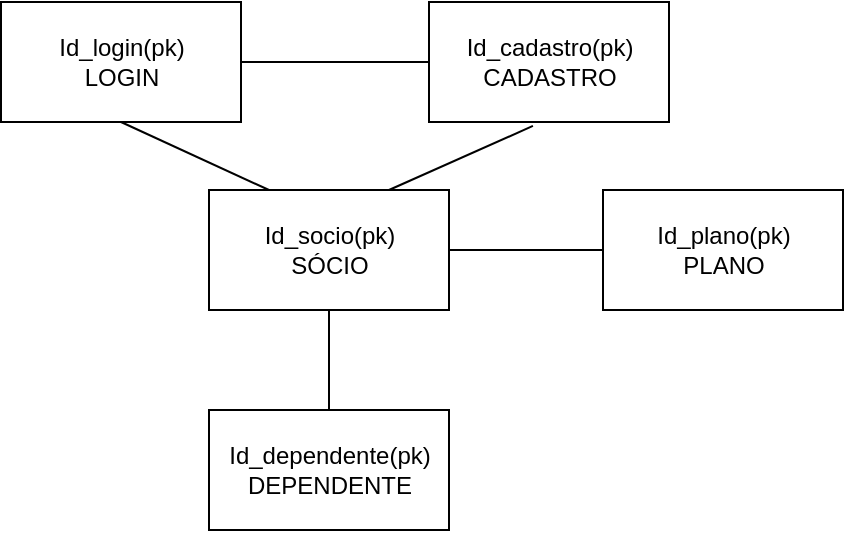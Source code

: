 <mxfile version="11.3.1" type="device" pages="6"><diagram id="qf3m_1jRI6Lg9yhaW_Iw" name="Page-1"><mxGraphModel dx="1088" dy="600" grid="1" gridSize="10" guides="1" tooltips="1" connect="1" arrows="1" fold="1" page="1" pageScale="1" pageWidth="827" pageHeight="1169" math="0" shadow="0"><root><mxCell id="0"/><mxCell id="1" parent="0"/><mxCell id="fpxhsPeERjzuhMufTrgX-1" value="Id_socio(pk)&lt;br&gt;SÓCIO" style="rounded=0;whiteSpace=wrap;html=1;" parent="1" vertex="1"><mxGeometry x="317.5" y="160" width="120" height="60" as="geometry"/></mxCell><mxCell id="fpxhsPeERjzuhMufTrgX-2" value="Id_login(pk)&lt;br&gt;LOGIN" style="rounded=0;whiteSpace=wrap;html=1;" parent="1" vertex="1"><mxGeometry x="213.5" y="66" width="120" height="60" as="geometry"/></mxCell><mxCell id="fpxhsPeERjzuhMufTrgX-3" value="Id_cadastro(pk)&lt;br&gt;CADASTRO" style="rounded=0;whiteSpace=wrap;html=1;" parent="1" vertex="1"><mxGeometry x="427.5" y="66" width="120" height="60" as="geometry"/></mxCell><mxCell id="fpxhsPeERjzuhMufTrgX-4" value="Id_plano(pk)&lt;br&gt;PLANO" style="rounded=0;whiteSpace=wrap;html=1;" parent="1" vertex="1"><mxGeometry x="514.5" y="160" width="120" height="60" as="geometry"/></mxCell><mxCell id="fpxhsPeERjzuhMufTrgX-6" value="" style="endArrow=none;html=1;exitX=0.433;exitY=1.033;exitDx=0;exitDy=0;exitPerimeter=0;entryX=0.75;entryY=0;entryDx=0;entryDy=0;" parent="1" source="fpxhsPeERjzuhMufTrgX-3" target="fpxhsPeERjzuhMufTrgX-1" edge="1"><mxGeometry width="50" height="50" relative="1" as="geometry"><mxPoint x="267.5" y="290" as="sourcePoint"/><mxPoint x="527.5" y="150" as="targetPoint"/></mxGeometry></mxCell><mxCell id="fpxhsPeERjzuhMufTrgX-8" value="" style="endArrow=none;html=1;entryX=0;entryY=0.5;entryDx=0;entryDy=0;exitX=1;exitY=0.5;exitDx=0;exitDy=0;" parent="1" source="fpxhsPeERjzuhMufTrgX-2" target="fpxhsPeERjzuhMufTrgX-3" edge="1"><mxGeometry width="50" height="50" relative="1" as="geometry"><mxPoint x="527.5" y="140" as="sourcePoint"/><mxPoint x="317.5" y="240" as="targetPoint"/></mxGeometry></mxCell><mxCell id="fpxhsPeERjzuhMufTrgX-9" value="Id_dependente(pk)&lt;br&gt;DEPENDENTE" style="rounded=0;whiteSpace=wrap;html=1;" parent="1" vertex="1"><mxGeometry x="317.5" y="270" width="120" height="60" as="geometry"/></mxCell><mxCell id="fpxhsPeERjzuhMufTrgX-10" value="" style="endArrow=none;html=1;entryX=0.5;entryY=1;entryDx=0;entryDy=0;exitX=0.5;exitY=0;exitDx=0;exitDy=0;" parent="1" source="fpxhsPeERjzuhMufTrgX-9" target="fpxhsPeERjzuhMufTrgX-1" edge="1"><mxGeometry width="50" height="50" relative="1" as="geometry"><mxPoint x="267.5" y="370" as="sourcePoint"/><mxPoint x="317.5" y="320" as="targetPoint"/></mxGeometry></mxCell><mxCell id="fpxhsPeERjzuhMufTrgX-12" value="" style="endArrow=none;html=1;entryX=0.5;entryY=1;entryDx=0;entryDy=0;exitX=0.25;exitY=0;exitDx=0;exitDy=0;" parent="1" source="fpxhsPeERjzuhMufTrgX-1" target="fpxhsPeERjzuhMufTrgX-2" edge="1"><mxGeometry width="50" height="50" relative="1" as="geometry"><mxPoint x="217.5" y="400" as="sourcePoint"/><mxPoint x="267.5" y="350" as="targetPoint"/></mxGeometry></mxCell><mxCell id="fpxhsPeERjzuhMufTrgX-13" value="" style="endArrow=none;html=1;entryX=1;entryY=0.5;entryDx=0;entryDy=0;exitX=0;exitY=0.5;exitDx=0;exitDy=0;" parent="1" source="fpxhsPeERjzuhMufTrgX-4" target="fpxhsPeERjzuhMufTrgX-1" edge="1"><mxGeometry width="50" height="50" relative="1" as="geometry"><mxPoint x="470" y="260" as="sourcePoint"/><mxPoint x="267.5" y="350" as="targetPoint"/></mxGeometry></mxCell></root></mxGraphModel></diagram><diagram id="LcxLzIrjSajR0ODQOgBO" name="Page-2"><mxGraphModel dx="1088" dy="551" grid="1" gridSize="10" guides="1" tooltips="1" connect="1" arrows="1" fold="1" page="1" pageScale="1" pageWidth="827" pageHeight="1169" math="0" shadow="0"><root><mxCell id="H5RMEzMqzr76GeFC5d8f-0"/><mxCell id="H5RMEzMqzr76GeFC5d8f-1" parent="H5RMEzMqzr76GeFC5d8f-0"/><mxCell id="xeReak85NW4YBLxhFiZ8-0" value="Id_paciente(pk)&lt;br&gt;PACIENTE" style="rounded=0;whiteSpace=wrap;html=1;" parent="H5RMEzMqzr76GeFC5d8f-1" vertex="1"><mxGeometry x="240" y="50" width="120" height="60" as="geometry"/></mxCell><mxCell id="xeReak85NW4YBLxhFiZ8-1" value="Id_login(pk)&lt;br&gt;LOGIN" style="rounded=0;whiteSpace=wrap;html=1;" parent="H5RMEzMqzr76GeFC5d8f-1" vertex="1"><mxGeometry x="80" y="280" width="120" height="60" as="geometry"/></mxCell><mxCell id="xeReak85NW4YBLxhFiZ8-2" value="Id_cadastro(pk)&lt;br&gt;CADASTRO" style="rounded=0;whiteSpace=wrap;html=1;" parent="H5RMEzMqzr76GeFC5d8f-1" vertex="1"><mxGeometry x="80" y="50" width="120" height="60" as="geometry"/></mxCell><mxCell id="xeReak85NW4YBLxhFiZ8-3" value="Id_planoDeSaude(pk)&lt;br&gt;PLANO DE SAÚDE" style="rounded=0;whiteSpace=wrap;html=1;" parent="H5RMEzMqzr76GeFC5d8f-1" vertex="1"><mxGeometry x="400" y="50" width="120" height="60" as="geometry"/></mxCell><mxCell id="xeReak85NW4YBLxhFiZ8-4" value="" style="endArrow=none;html=1;entryX=0;entryY=0.5;entryDx=0;entryDy=0;exitX=1;exitY=0.5;exitDx=0;exitDy=0;" parent="H5RMEzMqzr76GeFC5d8f-1" source="xeReak85NW4YBLxhFiZ8-2" target="xeReak85NW4YBLxhFiZ8-0" edge="1"><mxGeometry width="50" height="50" relative="1" as="geometry"><mxPoint x="140" y="130" as="sourcePoint"/><mxPoint x="527.5" y="150" as="targetPoint"/></mxGeometry></mxCell><mxCell id="xeReak85NW4YBLxhFiZ8-9" value="" style="endArrow=none;html=1;entryX=1;entryY=0.5;entryDx=0;entryDy=0;exitX=0;exitY=0.5;exitDx=0;exitDy=0;" parent="H5RMEzMqzr76GeFC5d8f-1" source="xeReak85NW4YBLxhFiZ8-3" target="xeReak85NW4YBLxhFiZ8-0" edge="1"><mxGeometry width="50" height="50" relative="1" as="geometry"><mxPoint x="470" y="260" as="sourcePoint"/><mxPoint x="267.5" y="350" as="targetPoint"/></mxGeometry></mxCell><mxCell id="xeReak85NW4YBLxhFiZ8-10" value="Id_medico(pk)&lt;br&gt;MÉDICO" style="rounded=0;whiteSpace=wrap;html=1;" parent="H5RMEzMqzr76GeFC5d8f-1" vertex="1"><mxGeometry x="80" y="160" width="120" height="60" as="geometry"/></mxCell><mxCell id="xeReak85NW4YBLxhFiZ8-12" value="" style="endArrow=none;html=1;exitX=0.25;exitY=0;exitDx=0;exitDy=0;entryX=0.25;entryY=1;entryDx=0;entryDy=0;" parent="H5RMEzMqzr76GeFC5d8f-1" source="xeReak85NW4YBLxhFiZ8-10" target="xeReak85NW4YBLxhFiZ8-2" edge="1"><mxGeometry width="50" height="50" relative="1" as="geometry"><mxPoint x="130" y="260" as="sourcePoint"/><mxPoint x="180" y="210" as="targetPoint"/></mxGeometry></mxCell><mxCell id="xeReak85NW4YBLxhFiZ8-13" value="" style="endArrow=none;html=1;entryX=0.25;entryY=1;entryDx=0;entryDy=0;exitX=0.25;exitY=0;exitDx=0;exitDy=0;" parent="H5RMEzMqzr76GeFC5d8f-1" source="xeReak85NW4YBLxhFiZ8-1" target="xeReak85NW4YBLxhFiZ8-10" edge="1"><mxGeometry width="50" height="50" relative="1" as="geometry"><mxPoint x="260" y="300" as="sourcePoint"/><mxPoint x="310" y="250" as="targetPoint"/></mxGeometry></mxCell><mxCell id="xeReak85NW4YBLxhFiZ8-14" value="Id_receita(pk)&lt;br&gt;RECEITA" style="rounded=0;whiteSpace=wrap;html=1;" parent="H5RMEzMqzr76GeFC5d8f-1" vertex="1"><mxGeometry x="240" y="160" width="120" height="60" as="geometry"/></mxCell><mxCell id="xeReak85NW4YBLxhFiZ8-15" value="" style="endArrow=none;html=1;entryX=1;entryY=0.5;entryDx=0;entryDy=0;exitX=0;exitY=0.5;exitDx=0;exitDy=0;" parent="H5RMEzMqzr76GeFC5d8f-1" source="xeReak85NW4YBLxhFiZ8-14" target="xeReak85NW4YBLxhFiZ8-10" edge="1"><mxGeometry width="50" height="50" relative="1" as="geometry"><mxPoint x="80" y="410" as="sourcePoint"/><mxPoint x="130" y="360" as="targetPoint"/></mxGeometry></mxCell></root></mxGraphModel></diagram><diagram id="w4L_JubWRGzF9dzKG7g4" name="Page-3"><mxGraphModel dx="1088" dy="551" grid="1" gridSize="10" guides="1" tooltips="1" connect="1" arrows="1" fold="1" page="1" pageScale="1" pageWidth="827" pageHeight="1169" math="0" shadow="0"><root><mxCell id="j3nTDcs6zFmLN8ceysPV-0"/><mxCell id="j3nTDcs6zFmLN8ceysPV-1" parent="j3nTDcs6zFmLN8ceysPV-0"/><mxCell id="srP8KDTprep6YN9s-Jq0-2" value="Sócio" style="swimlane;fontStyle=0;childLayout=stackLayout;horizontal=1;startSize=26;fillColor=#e0e0e0;horizontalStack=0;resizeParent=1;resizeParentMax=0;resizeLast=0;collapsible=1;marginBottom=0;swimlaneFillColor=#ffffff;align=center;fontSize=14;" parent="j3nTDcs6zFmLN8ceysPV-1" vertex="1"><mxGeometry x="630" y="43" width="160" height="156" as="geometry"/></mxCell><mxCell id="srP8KDTprep6YN9s-Jq0-4" value="nome" style="text;strokeColor=none;fillColor=none;spacingLeft=4;spacingRight=4;overflow=hidden;rotatable=0;points=[[0,0.5],[1,0.5]];portConstraint=eastwest;fontSize=12;" parent="srP8KDTprep6YN9s-Jq0-2" vertex="1"><mxGeometry y="26" width="160" height="26" as="geometry"/></mxCell><mxCell id="pRv26crlVvf8nFrrEpML-4" value="tel" style="text;strokeColor=none;fillColor=none;spacingLeft=4;spacingRight=4;overflow=hidden;rotatable=0;points=[[0,0.5],[1,0.5]];portConstraint=eastwest;fontSize=12;" parent="srP8KDTprep6YN9s-Jq0-2" vertex="1"><mxGeometry y="52" width="160" height="26" as="geometry"/></mxCell><mxCell id="pRv26crlVvf8nFrrEpML-2" value="endereco" style="text;strokeColor=none;fillColor=none;spacingLeft=4;spacingRight=4;overflow=hidden;rotatable=0;points=[[0,0.5],[1,0.5]];portConstraint=eastwest;fontSize=12;" parent="srP8KDTprep6YN9s-Jq0-2" vertex="1"><mxGeometry y="78" width="160" height="26" as="geometry"/></mxCell><mxCell id="srP8KDTprep6YN9s-Jq0-5" value="cpf" style="text;strokeColor=none;fillColor=none;spacingLeft=4;spacingRight=4;overflow=hidden;rotatable=0;points=[[0,0.5],[1,0.5]];portConstraint=eastwest;fontSize=12;" parent="srP8KDTprep6YN9s-Jq0-2" vertex="1"><mxGeometry y="104" width="160" height="26" as="geometry"/></mxCell><mxCell id="srP8KDTprep6YN9s-Jq0-3" value="cod_socio" style="text;strokeColor=none;fillColor=none;spacingLeft=4;spacingRight=4;overflow=hidden;rotatable=0;points=[[0,0.5],[1,0.5]];portConstraint=eastwest;fontSize=12;" parent="srP8KDTprep6YN9s-Jq0-2" vertex="1"><mxGeometry y="130" width="160" height="26" as="geometry"/></mxCell><mxCell id="srP8KDTprep6YN9s-Jq0-6" value="Sócio" style="text;align=center;verticalAlign=middle;spacingLeft=4;spacingRight=4;strokeColor=#000000;fillColor=#e0e0e0;rotatable=0;points=[[0,0.5],[1,0.5]];portConstraint=eastwest;fontSize=14;" parent="j3nTDcs6zFmLN8ceysPV-1" vertex="1"><mxGeometry x="337.5" y="69" width="80" height="26" as="geometry"/></mxCell><mxCell id="pRv26crlVvf8nFrrEpML-5" value="Clube" style="text;align=center;verticalAlign=middle;spacingLeft=4;spacingRight=4;strokeColor=#000000;fillColor=#e0e0e0;rotatable=0;points=[[0,0.5],[1,0.5]];portConstraint=eastwest;fontSize=14;" parent="j3nTDcs6zFmLN8ceysPV-1" vertex="1"><mxGeometry x="177.5" y="69" width="80" height="26" as="geometry"/></mxCell><mxCell id="pRv26crlVvf8nFrrEpML-6" value="Plano" style="text;align=center;verticalAlign=middle;spacingLeft=4;spacingRight=4;strokeColor=#000000;fillColor=#e0e0e0;rotatable=0;points=[[0,0.5],[1,0.5]];portConstraint=eastwest;fontSize=14;" parent="j3nTDcs6zFmLN8ceysPV-1" vertex="1"><mxGeometry x="257.5" y="270" width="80" height="26" as="geometry"/></mxCell><mxCell id="pRv26crlVvf8nFrrEpML-7" value="Clube" style="swimlane;fontStyle=0;childLayout=stackLayout;horizontal=1;startSize=26;fillColor=#e0e0e0;horizontalStack=0;resizeParent=1;resizeParentMax=0;resizeLast=0;collapsible=1;marginBottom=0;swimlaneFillColor=#ffffff;align=center;fontSize=14;" parent="j3nTDcs6zFmLN8ceysPV-1" vertex="1"><mxGeometry x="644" y="379" width="160" height="156" as="geometry"/></mxCell><mxCell id="pRv26crlVvf8nFrrEpML-8" value="endereco" style="text;strokeColor=none;fillColor=none;spacingLeft=4;spacingRight=4;overflow=hidden;rotatable=0;points=[[0,0.5],[1,0.5]];portConstraint=eastwest;fontSize=12;" parent="pRv26crlVvf8nFrrEpML-7" vertex="1"><mxGeometry y="26" width="160" height="26" as="geometry"/></mxCell><mxCell id="pRv26crlVvf8nFrrEpML-9" value="cnpj" style="text;strokeColor=none;fillColor=none;spacingLeft=4;spacingRight=4;overflow=hidden;rotatable=0;points=[[0,0.5],[1,0.5]];portConstraint=eastwest;fontSize=12;" parent="pRv26crlVvf8nFrrEpML-7" vertex="1"><mxGeometry y="52" width="160" height="26" as="geometry"/></mxCell><mxCell id="pRv26crlVvf8nFrrEpML-10" value="tel" style="text;strokeColor=none;fillColor=none;spacingLeft=4;spacingRight=4;overflow=hidden;rotatable=0;points=[[0,0.5],[1,0.5]];portConstraint=eastwest;fontSize=12;" parent="pRv26crlVvf8nFrrEpML-7" vertex="1"><mxGeometry y="78" width="160" height="26" as="geometry"/></mxCell><mxCell id="_GnA0HU5RgMC1xWmSIi9-0" value="nome" style="text;strokeColor=none;fillColor=none;spacingLeft=4;spacingRight=4;overflow=hidden;rotatable=0;points=[[0,0.5],[1,0.5]];portConstraint=eastwest;fontSize=12;" parent="pRv26crlVvf8nFrrEpML-7" vertex="1"><mxGeometry y="104" width="160" height="26" as="geometry"/></mxCell><mxCell id="Uy10_yv2ck2niuuhzbWF-19" value="cod_socio" style="text;strokeColor=none;fillColor=none;spacingLeft=4;spacingRight=4;overflow=hidden;rotatable=0;points=[[0,0.5],[1,0.5]];portConstraint=eastwest;fontSize=12;" parent="pRv26crlVvf8nFrrEpML-7" vertex="1"><mxGeometry y="130" width="160" height="26" as="geometry"/></mxCell><mxCell id="pRv26crlVvf8nFrrEpML-11" value="Plano" style="swimlane;fontStyle=0;childLayout=stackLayout;horizontal=1;startSize=26;fillColor=#e0e0e0;horizontalStack=0;resizeParent=1;resizeParentMax=0;resizeLast=0;collapsible=1;marginBottom=0;swimlaneFillColor=#ffffff;align=center;fontSize=14;" parent="j3nTDcs6zFmLN8ceysPV-1" vertex="1"><mxGeometry x="644" y="218.5" width="160" height="130" as="geometry"/></mxCell><mxCell id="pRv26crlVvf8nFrrEpML-12" value="plano_basico" style="text;strokeColor=none;fillColor=none;spacingLeft=4;spacingRight=4;overflow=hidden;rotatable=0;points=[[0,0.5],[1,0.5]];portConstraint=eastwest;fontSize=12;" parent="pRv26crlVvf8nFrrEpML-11" vertex="1"><mxGeometry y="26" width="160" height="26" as="geometry"/></mxCell><mxCell id="Uy10_yv2ck2niuuhzbWF-32" value="plano_vip" style="text;strokeColor=none;fillColor=none;spacingLeft=4;spacingRight=4;overflow=hidden;rotatable=0;points=[[0,0.5],[1,0.5]];portConstraint=eastwest;fontSize=12;" parent="pRv26crlVvf8nFrrEpML-11" vertex="1"><mxGeometry y="52" width="160" height="26" as="geometry"/></mxCell><mxCell id="pRv26crlVvf8nFrrEpML-13" value="cod_plano" style="text;strokeColor=none;fillColor=none;spacingLeft=4;spacingRight=4;overflow=hidden;rotatable=0;points=[[0,0.5],[1,0.5]];portConstraint=eastwest;fontSize=12;" parent="pRv26crlVvf8nFrrEpML-11" vertex="1"><mxGeometry y="78" width="160" height="26" as="geometry"/></mxCell><mxCell id="pRv26crlVvf8nFrrEpML-14" value="cod_socio" style="text;strokeColor=none;fillColor=none;spacingLeft=4;spacingRight=4;overflow=hidden;rotatable=0;points=[[0,0.5],[1,0.5]];portConstraint=eastwest;fontSize=12;" parent="pRv26crlVvf8nFrrEpML-11" vertex="1"><mxGeometry y="104" width="160" height="26" as="geometry"/></mxCell><mxCell id="Uy10_yv2ck2niuuhzbWF-5" style="edgeStyle=orthogonalEdgeStyle;rounded=0;orthogonalLoop=1;jettySize=auto;html=1;" parent="j3nTDcs6zFmLN8ceysPV-1" source="Uy10_yv2ck2niuuhzbWF-1" edge="1"><mxGeometry relative="1" as="geometry"><mxPoint x="207.5" y="68" as="targetPoint"/><Array as="points"><mxPoint x="207.5" y="37"/><mxPoint x="207.5" y="68"/></Array></mxGeometry></mxCell><mxCell id="Uy10_yv2ck2niuuhzbWF-1" value="endereco" style="ellipse;whiteSpace=wrap;html=1;" parent="j3nTDcs6zFmLN8ceysPV-1" vertex="1"><mxGeometry x="12.5" y="17" width="70" height="40" as="geometry"/></mxCell><mxCell id="Uy10_yv2ck2niuuhzbWF-6" style="edgeStyle=orthogonalEdgeStyle;rounded=0;orthogonalLoop=1;jettySize=auto;html=1;" parent="j3nTDcs6zFmLN8ceysPV-1" source="Uy10_yv2ck2niuuhzbWF-2" target="pRv26crlVvf8nFrrEpML-5" edge="1"><mxGeometry relative="1" as="geometry"><Array as="points"><mxPoint x="97.5" y="82"/></Array></mxGeometry></mxCell><mxCell id="Uy10_yv2ck2niuuhzbWF-2" value="cnpj" style="ellipse;whiteSpace=wrap;html=1;" parent="j3nTDcs6zFmLN8ceysPV-1" vertex="1"><mxGeometry x="47.5" y="69" width="70" height="40" as="geometry"/></mxCell><mxCell id="Uy10_yv2ck2niuuhzbWF-8" style="edgeStyle=orthogonalEdgeStyle;rounded=0;orthogonalLoop=1;jettySize=auto;html=1;entryX=0.281;entryY=1.077;entryDx=0;entryDy=0;entryPerimeter=0;" parent="j3nTDcs6zFmLN8ceysPV-1" source="Uy10_yv2ck2niuuhzbWF-3" target="pRv26crlVvf8nFrrEpML-5" edge="1"><mxGeometry relative="1" as="geometry"><mxPoint x="200" y="120" as="targetPoint"/><Array as="points"><mxPoint x="200" y="193"/></Array></mxGeometry></mxCell><mxCell id="Uy10_yv2ck2niuuhzbWF-3" value="tel" style="ellipse;whiteSpace=wrap;html=1;" parent="j3nTDcs6zFmLN8ceysPV-1" vertex="1"><mxGeometry x="57.5" y="173" width="70" height="40" as="geometry"/></mxCell><mxCell id="Uy10_yv2ck2niuuhzbWF-7" style="edgeStyle=orthogonalEdgeStyle;rounded=0;orthogonalLoop=1;jettySize=auto;html=1;entryX=0.156;entryY=1;entryDx=0;entryDy=0;entryPerimeter=0;" parent="j3nTDcs6zFmLN8ceysPV-1" source="Uy10_yv2ck2niuuhzbWF-4" target="pRv26crlVvf8nFrrEpML-5" edge="1"><mxGeometry relative="1" as="geometry"><mxPoint x="190" y="100" as="targetPoint"/><Array as="points"><mxPoint x="190" y="140"/></Array></mxGeometry></mxCell><mxCell id="Uy10_yv2ck2niuuhzbWF-4" value="nome" style="ellipse;whiteSpace=wrap;html=1;" parent="j3nTDcs6zFmLN8ceysPV-1" vertex="1"><mxGeometry x="82.5" y="120" width="70" height="40" as="geometry"/></mxCell><mxCell id="Uy10_yv2ck2niuuhzbWF-17" style="edgeStyle=orthogonalEdgeStyle;rounded=0;orthogonalLoop=1;jettySize=auto;html=1;" parent="j3nTDcs6zFmLN8ceysPV-1" source="Uy10_yv2ck2niuuhzbWF-9" edge="1"><mxGeometry relative="1" as="geometry"><mxPoint x="390" y="95" as="targetPoint"/><Array as="points"><mxPoint x="390" y="166"/></Array></mxGeometry></mxCell><mxCell id="Uy10_yv2ck2niuuhzbWF-9" value="cod_socio" style="ellipse;whiteSpace=wrap;html=1;" parent="j3nTDcs6zFmLN8ceysPV-1" vertex="1"><mxGeometry x="405" y="146" width="70" height="40" as="geometry"/></mxCell><mxCell id="Uy10_yv2ck2niuuhzbWF-14" style="edgeStyle=orthogonalEdgeStyle;rounded=0;orthogonalLoop=1;jettySize=auto;html=1;entryX=0.581;entryY=0;entryDx=0;entryDy=0;entryPerimeter=0;" parent="j3nTDcs6zFmLN8ceysPV-1" source="Uy10_yv2ck2niuuhzbWF-10" target="srP8KDTprep6YN9s-Jq0-6" edge="1"><mxGeometry relative="1" as="geometry"><Array as="points"><mxPoint x="384" y="40"/></Array></mxGeometry></mxCell><mxCell id="Uy10_yv2ck2niuuhzbWF-10" value="nome" style="ellipse;whiteSpace=wrap;html=1;" parent="j3nTDcs6zFmLN8ceysPV-1" vertex="1"><mxGeometry x="440" y="10" width="70" height="40" as="geometry"/></mxCell><mxCell id="Uy10_yv2ck2niuuhzbWF-15" style="edgeStyle=orthogonalEdgeStyle;rounded=0;orthogonalLoop=1;jettySize=auto;html=1;entryX=1;entryY=0.5;entryDx=0;entryDy=0;" parent="j3nTDcs6zFmLN8ceysPV-1" source="Uy10_yv2ck2niuuhzbWF-11" target="srP8KDTprep6YN9s-Jq0-6" edge="1"><mxGeometry relative="1" as="geometry"/></mxCell><mxCell id="Uy10_yv2ck2niuuhzbWF-11" value="endereco" style="ellipse;whiteSpace=wrap;html=1;" parent="j3nTDcs6zFmLN8ceysPV-1" vertex="1"><mxGeometry x="500" y="62" width="70" height="40" as="geometry"/></mxCell><mxCell id="Uy10_yv2ck2niuuhzbWF-16" style="edgeStyle=orthogonalEdgeStyle;rounded=0;orthogonalLoop=1;jettySize=auto;html=1;entryX=0.881;entryY=1.077;entryDx=0;entryDy=0;entryPerimeter=0;" parent="j3nTDcs6zFmLN8ceysPV-1" source="Uy10_yv2ck2niuuhzbWF-12" target="srP8KDTprep6YN9s-Jq0-6" edge="1"><mxGeometry relative="1" as="geometry"><Array as="points"><mxPoint x="408" y="134"/></Array></mxGeometry></mxCell><mxCell id="Uy10_yv2ck2niuuhzbWF-12" value="tel" style="ellipse;whiteSpace=wrap;html=1;" parent="j3nTDcs6zFmLN8ceysPV-1" vertex="1"><mxGeometry x="490" y="120" width="70" height="40" as="geometry"/></mxCell><mxCell id="Uy10_yv2ck2niuuhzbWF-18" style="edgeStyle=orthogonalEdgeStyle;rounded=0;orthogonalLoop=1;jettySize=auto;html=1;" parent="j3nTDcs6zFmLN8ceysPV-1" source="Uy10_yv2ck2niuuhzbWF-13" edge="1"><mxGeometry relative="1" as="geometry"><mxPoint x="378" y="94" as="targetPoint"/><Array as="points"><mxPoint x="378" y="213"/><mxPoint x="378" y="94"/></Array></mxGeometry></mxCell><mxCell id="Uy10_yv2ck2niuuhzbWF-13" value="cpf" style="ellipse;whiteSpace=wrap;html=1;" parent="j3nTDcs6zFmLN8ceysPV-1" vertex="1"><mxGeometry x="500" y="193" width="70" height="40" as="geometry"/></mxCell><mxCell id="Uy10_yv2ck2niuuhzbWF-22" style="edgeStyle=orthogonalEdgeStyle;rounded=0;orthogonalLoop=1;jettySize=auto;html=1;entryX=0.469;entryY=0.962;entryDx=0;entryDy=0;entryPerimeter=0;" parent="j3nTDcs6zFmLN8ceysPV-1" source="Uy10_yv2ck2niuuhzbWF-21" target="pRv26crlVvf8nFrrEpML-5" edge="1"><mxGeometry relative="1" as="geometry"><Array as="points"><mxPoint x="215" y="233"/></Array></mxGeometry></mxCell><mxCell id="Uy10_yv2ck2niuuhzbWF-21" value="cod_socio" style="ellipse;whiteSpace=wrap;html=1;" parent="j3nTDcs6zFmLN8ceysPV-1" vertex="1"><mxGeometry x="117.5" y="213" width="70" height="40" as="geometry"/></mxCell><mxCell id="Uy10_yv2ck2niuuhzbWF-28" style="edgeStyle=orthogonalEdgeStyle;rounded=0;orthogonalLoop=1;jettySize=auto;html=1;entryX=0.244;entryY=1.038;entryDx=0;entryDy=0;entryPerimeter=0;" parent="j3nTDcs6zFmLN8ceysPV-1" source="Uy10_yv2ck2niuuhzbWF-23" target="pRv26crlVvf8nFrrEpML-6" edge="1"><mxGeometry relative="1" as="geometry"><Array as="points"><mxPoint x="291" y="420"/></Array></mxGeometry></mxCell><mxCell id="Uy10_yv2ck2niuuhzbWF-23" value="plano_basico" style="ellipse;whiteSpace=wrap;html=1;" parent="j3nTDcs6zFmLN8ceysPV-1" vertex="1"><mxGeometry x="201.5" y="405" width="70" height="40" as="geometry"/></mxCell><mxCell id="Uy10_yv2ck2niuuhzbWF-29" style="edgeStyle=orthogonalEdgeStyle;rounded=0;orthogonalLoop=1;jettySize=auto;html=1;entryX=0.519;entryY=1;entryDx=0;entryDy=0;entryPerimeter=0;" parent="j3nTDcs6zFmLN8ceysPV-1" source="Uy10_yv2ck2niuuhzbWF-24" target="pRv26crlVvf8nFrrEpML-6" edge="1"><mxGeometry relative="1" as="geometry"><Array as="points"><mxPoint x="313" y="420"/></Array></mxGeometry></mxCell><mxCell id="Uy10_yv2ck2niuuhzbWF-24" value="cod_socio" style="ellipse;whiteSpace=wrap;html=1;" parent="j3nTDcs6zFmLN8ceysPV-1" vertex="1"><mxGeometry x="335" y="401" width="70" height="40" as="geometry"/></mxCell><mxCell id="Uy10_yv2ck2niuuhzbWF-30" style="edgeStyle=orthogonalEdgeStyle;rounded=0;orthogonalLoop=1;jettySize=auto;html=1;entryX=0.819;entryY=1.115;entryDx=0;entryDy=0;entryPerimeter=0;" parent="j3nTDcs6zFmLN8ceysPV-1" source="Uy10_yv2ck2niuuhzbWF-25" target="pRv26crlVvf8nFrrEpML-6" edge="1"><mxGeometry relative="1" as="geometry"><Array as="points"><mxPoint x="337" y="330"/><mxPoint x="337" y="330"/></Array></mxGeometry></mxCell><mxCell id="Uy10_yv2ck2niuuhzbWF-25" value="cod_plano" style="ellipse;whiteSpace=wrap;html=1;" parent="j3nTDcs6zFmLN8ceysPV-1" vertex="1"><mxGeometry x="335" y="348" width="70" height="40" as="geometry"/></mxCell><mxCell id="Uy10_yv2ck2niuuhzbWF-35" style="edgeStyle=orthogonalEdgeStyle;rounded=0;orthogonalLoop=1;jettySize=auto;html=1;entryX=0.069;entryY=1.038;entryDx=0;entryDy=0;entryPerimeter=0;" parent="j3nTDcs6zFmLN8ceysPV-1" source="Uy10_yv2ck2niuuhzbWF-33" target="pRv26crlVvf8nFrrEpML-6" edge="1"><mxGeometry relative="1" as="geometry"><Array as="points"><mxPoint x="277" y="359"/></Array></mxGeometry></mxCell><mxCell id="Uy10_yv2ck2niuuhzbWF-33" value="plano_basico" style="ellipse;whiteSpace=wrap;html=1;" parent="j3nTDcs6zFmLN8ceysPV-1" vertex="1"><mxGeometry x="196.5" y="339" width="70" height="40" as="geometry"/></mxCell><mxCell id="Uy10_yv2ck2niuuhzbWF-37" value="" style="endArrow=none;html=1;exitX=0.506;exitY=-0.077;exitDx=0;exitDy=0;exitPerimeter=0;entryX=0.869;entryY=1.038;entryDx=0;entryDy=0;entryPerimeter=0;" parent="j3nTDcs6zFmLN8ceysPV-1" source="pRv26crlVvf8nFrrEpML-6" target="pRv26crlVvf8nFrrEpML-5" edge="1"><mxGeometry width="50" height="50" relative="1" as="geometry"><mxPoint x="300" y="190" as="sourcePoint"/><mxPoint x="316.5" y="175" as="targetPoint"/></mxGeometry></mxCell><mxCell id="Uy10_yv2ck2niuuhzbWF-38" value="" style="endArrow=none;html=1;exitX=0.519;exitY=-0.038;exitDx=0;exitDy=0;exitPerimeter=0;entryX=0.206;entryY=1.038;entryDx=0;entryDy=0;entryPerimeter=0;" parent="j3nTDcs6zFmLN8ceysPV-1" source="pRv26crlVvf8nFrrEpML-6" target="srP8KDTprep6YN9s-Jq0-6" edge="1"><mxGeometry width="50" height="50" relative="1" as="geometry"><mxPoint x="311.5" y="244.5" as="sourcePoint"/><mxPoint x="361.5" y="194.5" as="targetPoint"/></mxGeometry></mxCell><mxCell id="Uy10_yv2ck2niuuhzbWF-39" value="" style="endArrow=none;html=1;entryX=1;entryY=0.5;entryDx=0;entryDy=0;exitX=0;exitY=0.5;exitDx=0;exitDy=0;" parent="j3nTDcs6zFmLN8ceysPV-1" source="srP8KDTprep6YN9s-Jq0-6" target="pRv26crlVvf8nFrrEpML-5" edge="1"><mxGeometry width="50" height="50" relative="1" as="geometry"><mxPoint x="30" y="610" as="sourcePoint"/><mxPoint x="80" y="560" as="targetPoint"/></mxGeometry></mxCell></root></mxGraphModel></diagram><diagram id="4GuuTasZEyFlN9CtEJFi" name="livraria1"><mxGraphModel dx="1088" dy="551" grid="1" gridSize="10" guides="1" tooltips="1" connect="1" arrows="1" fold="1" page="1" pageScale="1" pageWidth="827" pageHeight="1169" math="0" shadow="0"><root><mxCell id="db3hBFANP6DpMmiYzi4A-0"/><mxCell id="db3hBFANP6DpMmiYzi4A-1" parent="db3hBFANP6DpMmiYzi4A-0"/><mxCell id="db3hBFANP6DpMmiYzi4A-2" value="Livro" style="swimlane;fontStyle=0;childLayout=stackLayout;horizontal=1;startSize=26;fillColor=#e0e0e0;horizontalStack=0;resizeParent=1;resizeParentMax=0;resizeLast=0;collapsible=1;marginBottom=0;swimlaneFillColor=#ffffff;align=center;fontSize=14;" parent="db3hBFANP6DpMmiYzi4A-1" vertex="1"><mxGeometry x="20" y="20" width="160" height="156" as="geometry"/></mxCell><mxCell id="db3hBFANP6DpMmiYzi4A-3" value="nome_livro" style="text;strokeColor=none;fillColor=none;spacingLeft=4;spacingRight=4;overflow=hidden;rotatable=0;points=[[0,0.5],[1,0.5]];portConstraint=eastwest;fontSize=12;" parent="db3hBFANP6DpMmiYzi4A-2" vertex="1"><mxGeometry y="26" width="160" height="26" as="geometry"/></mxCell><mxCell id="db3hBFANP6DpMmiYzi4A-5" value="preco" style="text;strokeColor=none;fillColor=none;spacingLeft=4;spacingRight=4;overflow=hidden;rotatable=0;points=[[0,0.5],[1,0.5]];portConstraint=eastwest;fontSize=12;" parent="db3hBFANP6DpMmiYzi4A-2" vertex="1"><mxGeometry y="52" width="160" height="26" as="geometry"/></mxCell><mxCell id="db3hBFANP6DpMmiYzi4A-4" value="cod_livro" style="text;strokeColor=none;fillColor=none;spacingLeft=4;spacingRight=4;overflow=hidden;rotatable=0;points=[[0,0.5],[1,0.5]];portConstraint=eastwest;fontSize=12;" parent="db3hBFANP6DpMmiYzi4A-2" vertex="1"><mxGeometry y="78" width="160" height="26" as="geometry"/></mxCell><mxCell id="db3hBFANP6DpMmiYzi4A-28" value="cod_autor" style="text;strokeColor=none;fillColor=none;spacingLeft=4;spacingRight=4;overflow=hidden;rotatable=0;points=[[0,0.5],[1,0.5]];portConstraint=eastwest;fontSize=12;" parent="db3hBFANP6DpMmiYzi4A-2" vertex="1"><mxGeometry y="104" width="160" height="26" as="geometry"/></mxCell><mxCell id="db3hBFANP6DpMmiYzi4A-31" value="cod_editora" style="text;strokeColor=none;fillColor=none;spacingLeft=4;spacingRight=4;overflow=hidden;rotatable=0;points=[[0,0.5],[1,0.5]];portConstraint=eastwest;fontSize=12;" parent="db3hBFANP6DpMmiYzi4A-2" vertex="1"><mxGeometry y="130" width="160" height="26" as="geometry"/></mxCell><mxCell id="db3hBFANP6DpMmiYzi4A-6" value="Autor" style="swimlane;fontStyle=0;childLayout=stackLayout;horizontal=1;startSize=26;fillColor=#e0e0e0;horizontalStack=0;resizeParent=1;resizeParentMax=0;resizeLast=0;collapsible=1;marginBottom=0;swimlaneFillColor=#ffffff;align=center;fontSize=14;" parent="db3hBFANP6DpMmiYzi4A-1" vertex="1"><mxGeometry x="20" y="177.5" width="160" height="130" as="geometry"/></mxCell><mxCell id="db3hBFANP6DpMmiYzi4A-7" value="nome_autor" style="text;strokeColor=none;fillColor=none;spacingLeft=4;spacingRight=4;overflow=hidden;rotatable=0;points=[[0,0.5],[1,0.5]];portConstraint=eastwest;fontSize=12;" parent="db3hBFANP6DpMmiYzi4A-6" vertex="1"><mxGeometry y="26" width="160" height="26" as="geometry"/></mxCell><mxCell id="db3hBFANP6DpMmiYzi4A-8" value="cod_autor" style="text;strokeColor=none;fillColor=none;spacingLeft=4;spacingRight=4;overflow=hidden;rotatable=0;points=[[0,0.5],[1,0.5]];portConstraint=eastwest;fontSize=12;" parent="db3hBFANP6DpMmiYzi4A-6" vertex="1"><mxGeometry y="52" width="160" height="26" as="geometry"/></mxCell><mxCell id="db3hBFANP6DpMmiYzi4A-9" value="cod_livro" style="text;strokeColor=none;fillColor=none;spacingLeft=4;spacingRight=4;overflow=hidden;rotatable=0;points=[[0,0.5],[1,0.5]];portConstraint=eastwest;fontSize=12;" parent="db3hBFANP6DpMmiYzi4A-6" vertex="1"><mxGeometry y="78" width="160" height="26" as="geometry"/></mxCell><mxCell id="db3hBFANP6DpMmiYzi4A-29" value="cod_editora" style="text;strokeColor=none;fillColor=none;spacingLeft=4;spacingRight=4;overflow=hidden;rotatable=0;points=[[0,0.5],[1,0.5]];portConstraint=eastwest;fontSize=12;" parent="db3hBFANP6DpMmiYzi4A-6" vertex="1"><mxGeometry y="104" width="160" height="26" as="geometry"/></mxCell><mxCell id="db3hBFANP6DpMmiYzi4A-10" value="Editora" style="swimlane;fontStyle=0;childLayout=stackLayout;horizontal=1;startSize=26;fillColor=#e0e0e0;horizontalStack=0;resizeParent=1;resizeParentMax=0;resizeLast=0;collapsible=1;marginBottom=0;swimlaneFillColor=#ffffff;align=center;fontSize=14;" parent="db3hBFANP6DpMmiYzi4A-1" vertex="1"><mxGeometry x="20" y="308.5" width="160" height="130" as="geometry"/></mxCell><mxCell id="db3hBFANP6DpMmiYzi4A-11" value="nome_editora" style="text;strokeColor=none;fillColor=none;spacingLeft=4;spacingRight=4;overflow=hidden;rotatable=0;points=[[0,0.5],[1,0.5]];portConstraint=eastwest;fontSize=12;" parent="db3hBFANP6DpMmiYzi4A-10" vertex="1"><mxGeometry y="26" width="160" height="26" as="geometry"/></mxCell><mxCell id="db3hBFANP6DpMmiYzi4A-12" value="cod_editora" style="text;strokeColor=none;fillColor=none;spacingLeft=4;spacingRight=4;overflow=hidden;rotatable=0;points=[[0,0.5],[1,0.5]];portConstraint=eastwest;fontSize=12;" parent="db3hBFANP6DpMmiYzi4A-10" vertex="1"><mxGeometry y="52" width="160" height="26" as="geometry"/></mxCell><mxCell id="db3hBFANP6DpMmiYzi4A-13" value="cod_livro" style="text;strokeColor=none;fillColor=none;spacingLeft=4;spacingRight=4;overflow=hidden;rotatable=0;points=[[0,0.5],[1,0.5]];portConstraint=eastwest;fontSize=12;" parent="db3hBFANP6DpMmiYzi4A-10" vertex="1"><mxGeometry y="78" width="160" height="26" as="geometry"/></mxCell><mxCell id="db3hBFANP6DpMmiYzi4A-30" value="cod_autor" style="text;strokeColor=none;fillColor=none;spacingLeft=4;spacingRight=4;overflow=hidden;rotatable=0;points=[[0,0.5],[1,0.5]];portConstraint=eastwest;fontSize=12;" parent="db3hBFANP6DpMmiYzi4A-10" vertex="1"><mxGeometry y="104" width="160" height="26" as="geometry"/></mxCell><mxCell id="db3hBFANP6DpMmiYzi4A-14" value="Funcionario" style="swimlane;fontStyle=0;childLayout=stackLayout;horizontal=1;startSize=26;fillColor=#e0e0e0;horizontalStack=0;resizeParent=1;resizeParentMax=0;resizeLast=0;collapsible=1;marginBottom=0;swimlaneFillColor=#ffffff;align=center;fontSize=14;" parent="db3hBFANP6DpMmiYzi4A-1" vertex="1"><mxGeometry x="20" y="441" width="160" height="104" as="geometry"/></mxCell><mxCell id="db3hBFANP6DpMmiYzi4A-15" value="nome_funcionario" style="text;strokeColor=none;fillColor=none;spacingLeft=4;spacingRight=4;overflow=hidden;rotatable=0;points=[[0,0.5],[1,0.5]];portConstraint=eastwest;fontSize=12;" parent="db3hBFANP6DpMmiYzi4A-14" vertex="1"><mxGeometry y="26" width="160" height="26" as="geometry"/></mxCell><mxCell id="db3hBFANP6DpMmiYzi4A-16" value="login" style="text;strokeColor=none;fillColor=none;spacingLeft=4;spacingRight=4;overflow=hidden;rotatable=0;points=[[0,0.5],[1,0.5]];portConstraint=eastwest;fontSize=12;" parent="db3hBFANP6DpMmiYzi4A-14" vertex="1"><mxGeometry y="52" width="160" height="26" as="geometry"/></mxCell><mxCell id="db3hBFANP6DpMmiYzi4A-17" value="senha" style="text;strokeColor=none;fillColor=none;spacingLeft=4;spacingRight=4;overflow=hidden;rotatable=0;points=[[0,0.5],[1,0.5]];portConstraint=eastwest;fontSize=12;" parent="db3hBFANP6DpMmiYzi4A-14" vertex="1"><mxGeometry y="78" width="160" height="26" as="geometry"/></mxCell><mxCell id="db3hBFANP6DpMmiYzi4A-18" value="Livraria" style="swimlane;fontStyle=0;childLayout=stackLayout;horizontal=1;startSize=26;fillColor=#e0e0e0;horizontalStack=0;resizeParent=1;resizeParentMax=0;resizeLast=0;collapsible=1;marginBottom=0;swimlaneFillColor=#ffffff;align=center;fontSize=14;" parent="db3hBFANP6DpMmiYzi4A-1" vertex="1"><mxGeometry x="20" y="545" width="160" height="130" as="geometry"><mxRectangle x="20" y="545" width="80" height="26" as="alternateBounds"/></mxGeometry></mxCell><mxCell id="db3hBFANP6DpMmiYzi4A-19" value="nome_livraria" style="text;strokeColor=none;fillColor=none;spacingLeft=4;spacingRight=4;overflow=hidden;rotatable=0;points=[[0,0.5],[1,0.5]];portConstraint=eastwest;fontSize=12;" parent="db3hBFANP6DpMmiYzi4A-18" vertex="1"><mxGeometry y="26" width="160" height="26" as="geometry"/></mxCell><mxCell id="db3hBFANP6DpMmiYzi4A-20" value="cnpj" style="text;strokeColor=none;fillColor=none;spacingLeft=4;spacingRight=4;overflow=hidden;rotatable=0;points=[[0,0.5],[1,0.5]];portConstraint=eastwest;fontSize=12;" parent="db3hBFANP6DpMmiYzi4A-18" vertex="1"><mxGeometry y="52" width="160" height="26" as="geometry"/></mxCell><mxCell id="db3hBFANP6DpMmiYzi4A-21" value="endereco" style="text;strokeColor=none;fillColor=none;spacingLeft=4;spacingRight=4;overflow=hidden;rotatable=0;points=[[0,0.5],[1,0.5]];portConstraint=eastwest;fontSize=12;" parent="db3hBFANP6DpMmiYzi4A-18" vertex="1"><mxGeometry y="78" width="160" height="26" as="geometry"/></mxCell><mxCell id="db3hBFANP6DpMmiYzi4A-24" value="telefone_livraria" style="text;strokeColor=none;fillColor=none;spacingLeft=4;spacingRight=4;overflow=hidden;rotatable=0;points=[[0,0.5],[1,0.5]];portConstraint=eastwest;fontSize=12;" parent="db3hBFANP6DpMmiYzi4A-18" vertex="1"><mxGeometry y="104" width="160" height="26" as="geometry"/></mxCell><mxCell id="db3hBFANP6DpMmiYzi4A-32" value="Autor" style="text;align=center;verticalAlign=middle;spacingLeft=4;spacingRight=4;strokeColor=#000000;fillColor=#e0e0e0;rotatable=0;points=[[0,0.5],[1,0.5]];portConstraint=eastwest;fontSize=14;" parent="db3hBFANP6DpMmiYzi4A-1" vertex="1"><mxGeometry x="380" y="435.5" width="80" height="26" as="geometry"/></mxCell><mxCell id="db3hBFANP6DpMmiYzi4A-33" value="Livro" style="text;align=center;verticalAlign=middle;spacingLeft=4;spacingRight=4;strokeColor=#000000;fillColor=#e0e0e0;rotatable=0;points=[[0,0.5],[1,0.5]];portConstraint=eastwest;fontSize=14;" parent="db3hBFANP6DpMmiYzi4A-1" vertex="1"><mxGeometry x="440" y="373.5" width="80" height="26" as="geometry"/></mxCell><mxCell id="db3hBFANP6DpMmiYzi4A-34" value="Editora" style="text;align=center;verticalAlign=middle;spacingLeft=4;spacingRight=4;strokeColor=#000000;fillColor=#e0e0e0;rotatable=0;points=[[0,0.5],[1,0.5]];portConstraint=eastwest;fontSize=14;" parent="db3hBFANP6DpMmiYzi4A-1" vertex="1"><mxGeometry x="510" y="435.5" width="80" height="26" as="geometry"/></mxCell><mxCell id="db3hBFANP6DpMmiYzi4A-35" value="Funcionario" style="text;align=center;verticalAlign=middle;spacingLeft=4;spacingRight=4;strokeColor=#000000;fillColor=#e0e0e0;rotatable=0;points=[[0,0.5],[1,0.5]];portConstraint=eastwest;fontSize=14;" parent="db3hBFANP6DpMmiYzi4A-1" vertex="1"><mxGeometry x="610" y="229.5" width="80" height="26" as="geometry"/></mxCell><mxCell id="db3hBFANP6DpMmiYzi4A-36" value="Livraria" style="text;align=center;verticalAlign=middle;spacingLeft=4;spacingRight=4;strokeColor=#000000;fillColor=#e0e0e0;rotatable=0;points=[[0,0.5],[1,0.5]];portConstraint=eastwest;fontSize=14;" parent="db3hBFANP6DpMmiYzi4A-1" vertex="1"><mxGeometry x="440" y="228.5" width="80" height="26" as="geometry"/></mxCell><mxCell id="db3hBFANP6DpMmiYzi4A-67" style="edgeStyle=orthogonalEdgeStyle;rounded=0;orthogonalLoop=1;jettySize=auto;html=1;entryX=0;entryY=0.5;entryDx=0;entryDy=0;" parent="db3hBFANP6DpMmiYzi4A-1" source="db3hBFANP6DpMmiYzi4A-38" target="db3hBFANP6DpMmiYzi4A-33" edge="1"><mxGeometry relative="1" as="geometry"><Array as="points"><mxPoint x="350" y="333"/><mxPoint x="350" y="387"/></Array></mxGeometry></mxCell><mxCell id="db3hBFANP6DpMmiYzi4A-38" value="nome_livro" style="ellipse;whiteSpace=wrap;html=1;" parent="db3hBFANP6DpMmiYzi4A-1" vertex="1"><mxGeometry x="260" y="317.5" width="60" height="30" as="geometry"/></mxCell><mxCell id="db3hBFANP6DpMmiYzi4A-63" style="edgeStyle=orthogonalEdgeStyle;rounded=0;orthogonalLoop=1;jettySize=auto;html=1;" parent="db3hBFANP6DpMmiYzi4A-1" source="db3hBFANP6DpMmiYzi4A-39" target="db3hBFANP6DpMmiYzi4A-33" edge="1"><mxGeometry relative="1" as="geometry"/></mxCell><mxCell id="db3hBFANP6DpMmiYzi4A-39" value="cod_livro" style="ellipse;whiteSpace=wrap;html=1;" parent="db3hBFANP6DpMmiYzi4A-1" vertex="1"><mxGeometry x="320" y="279.5" width="60" height="30" as="geometry"/></mxCell><mxCell id="db3hBFANP6DpMmiYzi4A-62" style="edgeStyle=orthogonalEdgeStyle;rounded=0;orthogonalLoop=1;jettySize=auto;html=1;" parent="db3hBFANP6DpMmiYzi4A-1" source="db3hBFANP6DpMmiYzi4A-40" target="db3hBFANP6DpMmiYzi4A-33" edge="1"><mxGeometry relative="1" as="geometry"/></mxCell><mxCell id="db3hBFANP6DpMmiYzi4A-40" value="cod_editora" style="ellipse;whiteSpace=wrap;html=1;" parent="db3hBFANP6DpMmiYzi4A-1" vertex="1"><mxGeometry x="390" y="281.5" width="60" height="30" as="geometry"/></mxCell><mxCell id="db3hBFANP6DpMmiYzi4A-65" style="edgeStyle=orthogonalEdgeStyle;rounded=0;orthogonalLoop=1;jettySize=auto;html=1;entryX=0;entryY=0.5;entryDx=0;entryDy=0;" parent="db3hBFANP6DpMmiYzi4A-1" source="db3hBFANP6DpMmiYzi4A-41" target="db3hBFANP6DpMmiYzi4A-33" edge="1"><mxGeometry relative="1" as="geometry"/></mxCell><mxCell id="db3hBFANP6DpMmiYzi4A-41" value="preco" style="ellipse;whiteSpace=wrap;html=1;" parent="db3hBFANP6DpMmiYzi4A-1" vertex="1"><mxGeometry x="353" y="319.5" width="60" height="30" as="geometry"/></mxCell><mxCell id="db3hBFANP6DpMmiYzi4A-64" style="edgeStyle=orthogonalEdgeStyle;rounded=0;orthogonalLoop=1;jettySize=auto;html=1;entryX=0;entryY=0.5;entryDx=0;entryDy=0;" parent="db3hBFANP6DpMmiYzi4A-1" source="db3hBFANP6DpMmiYzi4A-42" target="db3hBFANP6DpMmiYzi4A-33" edge="1"><mxGeometry relative="1" as="geometry"><Array as="points"><mxPoint x="370" y="387"/><mxPoint x="370" y="387"/></Array></mxGeometry></mxCell><mxCell id="db3hBFANP6DpMmiYzi4A-42" value="cod_autor" style="ellipse;whiteSpace=wrap;html=1;" parent="db3hBFANP6DpMmiYzi4A-1" vertex="1"><mxGeometry x="270" y="371.5" width="60" height="30" as="geometry"/></mxCell><mxCell id="db3hBFANP6DpMmiYzi4A-44" value="cod_editora" style="ellipse;whiteSpace=wrap;html=1;" parent="db3hBFANP6DpMmiYzi4A-1" vertex="1"><mxGeometry x="340" y="480" width="60" height="30" as="geometry"/></mxCell><mxCell id="db3hBFANP6DpMmiYzi4A-75" style="edgeStyle=orthogonalEdgeStyle;rounded=0;orthogonalLoop=1;jettySize=auto;html=1;entryX=0.55;entryY=0.981;entryDx=0;entryDy=0;entryPerimeter=0;" parent="db3hBFANP6DpMmiYzi4A-1" source="db3hBFANP6DpMmiYzi4A-46" target="db3hBFANP6DpMmiYzi4A-34" edge="1"><mxGeometry relative="1" as="geometry"><Array as="points"><mxPoint x="554" y="538"/></Array></mxGeometry></mxCell><mxCell id="db3hBFANP6DpMmiYzi4A-46" value="cod_autor" style="ellipse;whiteSpace=wrap;html=1;" parent="db3hBFANP6DpMmiYzi4A-1" vertex="1"><mxGeometry x="450" y="523" width="60" height="30" as="geometry"/></mxCell><mxCell id="db3hBFANP6DpMmiYzi4A-80" style="edgeStyle=orthogonalEdgeStyle;rounded=0;orthogonalLoop=1;jettySize=auto;html=1;entryX=0.563;entryY=0.981;entryDx=0;entryDy=0;entryPerimeter=0;" parent="db3hBFANP6DpMmiYzi4A-1" source="db3hBFANP6DpMmiYzi4A-47" target="db3hBFANP6DpMmiYzi4A-34" edge="1"><mxGeometry relative="1" as="geometry"><Array as="points"><mxPoint x="555" y="482"/></Array></mxGeometry></mxCell><mxCell id="db3hBFANP6DpMmiYzi4A-47" value="cod_livro" style="ellipse;whiteSpace=wrap;html=1;" parent="db3hBFANP6DpMmiYzi4A-1" vertex="1"><mxGeometry x="450" y="476" width="60" height="30" as="geometry"/></mxCell><mxCell id="db3hBFANP6DpMmiYzi4A-48" value="cod_livro" style="ellipse;whiteSpace=wrap;html=1;" parent="db3hBFANP6DpMmiYzi4A-1" vertex="1"><mxGeometry x="330" y="532" width="60" height="30" as="geometry"/></mxCell><mxCell id="db3hBFANP6DpMmiYzi4A-50" value="" style="endArrow=none;html=1;entryX=0.5;entryY=0.904;entryDx=0;entryDy=0;entryPerimeter=0;exitX=0.513;exitY=-0.173;exitDx=0;exitDy=0;exitPerimeter=0;" parent="db3hBFANP6DpMmiYzi4A-1" source="db3hBFANP6DpMmiYzi4A-33" target="db3hBFANP6DpMmiYzi4A-36" edge="1"><mxGeometry width="50" height="50" relative="1" as="geometry"><mxPoint x="410" y="305.5" as="sourcePoint"/><mxPoint x="460" y="255.5" as="targetPoint"/></mxGeometry></mxCell><mxCell id="db3hBFANP6DpMmiYzi4A-52" value="" style="endArrow=none;html=1;entryX=1;entryY=0.5;entryDx=0;entryDy=0;" parent="db3hBFANP6DpMmiYzi4A-1" source="db3hBFANP6DpMmiYzi4A-35" target="db3hBFANP6DpMmiYzi4A-36" edge="1"><mxGeometry width="50" height="50" relative="1" as="geometry"><mxPoint x="370" y="357.5" as="sourcePoint"/><mxPoint x="420" y="307.5" as="targetPoint"/></mxGeometry></mxCell><mxCell id="db3hBFANP6DpMmiYzi4A-53" value="" style="endArrow=none;html=1;entryX=0.5;entryY=1.096;entryDx=0;entryDy=0;entryPerimeter=0;exitX=0;exitY=0.5;exitDx=0;exitDy=0;" parent="db3hBFANP6DpMmiYzi4A-1" source="db3hBFANP6DpMmiYzi4A-34" target="db3hBFANP6DpMmiYzi4A-33" edge="1"><mxGeometry width="50" height="50" relative="1" as="geometry"><mxPoint x="240" y="398.5" as="sourcePoint"/><mxPoint x="290" y="348.5" as="targetPoint"/></mxGeometry></mxCell><mxCell id="db3hBFANP6DpMmiYzi4A-54" value="" style="endArrow=none;html=1;entryX=0.488;entryY=0.981;entryDx=0;entryDy=0;entryPerimeter=0;exitX=1;exitY=-0.135;exitDx=0;exitDy=0;exitPerimeter=0;" parent="db3hBFANP6DpMmiYzi4A-1" source="db3hBFANP6DpMmiYzi4A-33" target="db3hBFANP6DpMmiYzi4A-35" edge="1"><mxGeometry width="50" height="50" relative="1" as="geometry"><mxPoint x="565" y="334.5" as="sourcePoint"/><mxPoint x="615" y="284.5" as="targetPoint"/></mxGeometry></mxCell><mxCell id="db3hBFANP6DpMmiYzi4A-55" value="" style="endArrow=none;html=1;entryX=0.475;entryY=0.981;entryDx=0;entryDy=0;entryPerimeter=0;exitX=1;exitY=0.5;exitDx=0;exitDy=0;" parent="db3hBFANP6DpMmiYzi4A-1" source="db3hBFANP6DpMmiYzi4A-32" target="db3hBFANP6DpMmiYzi4A-33" edge="1"><mxGeometry width="50" height="50" relative="1" as="geometry"><mxPoint x="280" y="435.5" as="sourcePoint"/><mxPoint x="330" y="385.5" as="targetPoint"/></mxGeometry></mxCell><mxCell id="db3hBFANP6DpMmiYzi4A-57" value="" style="endArrow=none;html=1;entryX=1;entryY=0.5;entryDx=0;entryDy=0;exitX=0;exitY=0.5;exitDx=0;exitDy=0;" parent="db3hBFANP6DpMmiYzi4A-1" source="db3hBFANP6DpMmiYzi4A-34" target="db3hBFANP6DpMmiYzi4A-32" edge="1"><mxGeometry width="50" height="50" relative="1" as="geometry"><mxPoint x="290" y="412.5" as="sourcePoint"/><mxPoint x="340" y="362.5" as="targetPoint"/></mxGeometry></mxCell><mxCell id="db3hBFANP6DpMmiYzi4A-58" value="" style="endArrow=none;html=1;exitX=0.988;exitY=-0.019;exitDx=0;exitDy=0;exitPerimeter=0;" parent="db3hBFANP6DpMmiYzi4A-1" source="db3hBFANP6DpMmiYzi4A-34" target="db3hBFANP6DpMmiYzi4A-35" edge="1"><mxGeometry width="50" height="50" relative="1" as="geometry"><mxPoint x="630" y="360.5" as="sourcePoint"/><mxPoint x="670" y="290" as="targetPoint"/></mxGeometry></mxCell><mxCell id="db3hBFANP6DpMmiYzi4A-60" value="" style="endArrow=none;html=1;entryX=0.463;entryY=0.981;entryDx=0;entryDy=0;entryPerimeter=0;exitX=0.475;exitY=1.019;exitDx=0;exitDy=0;exitPerimeter=0;" parent="db3hBFANP6DpMmiYzi4A-1" source="db3hBFANP6DpMmiYzi4A-32" target="db3hBFANP6DpMmiYzi4A-35" edge="1"><mxGeometry width="50" height="50" relative="1" as="geometry"><mxPoint x="420" y="580" as="sourcePoint"/><mxPoint x="765" y="310.5" as="targetPoint"/><Array as="points"><mxPoint x="418" y="580"/><mxPoint x="647" y="580"/></Array></mxGeometry></mxCell><mxCell id="db3hBFANP6DpMmiYzi4A-81" style="edgeStyle=orthogonalEdgeStyle;rounded=0;orthogonalLoop=1;jettySize=auto;html=1;entryX=0.563;entryY=1.019;entryDx=0;entryDy=0;entryPerimeter=0;" parent="db3hBFANP6DpMmiYzi4A-1" source="db3hBFANP6DpMmiYzi4A-68" target="db3hBFANP6DpMmiYzi4A-34" edge="1"><mxGeometry relative="1" as="geometry"><Array as="points"><mxPoint x="555" y="482"/></Array></mxGeometry></mxCell><mxCell id="db3hBFANP6DpMmiYzi4A-68" value="nome_editora" style="ellipse;whiteSpace=wrap;html=1;" parent="db3hBFANP6DpMmiYzi4A-1" vertex="1"><mxGeometry x="580" y="477.5" width="60" height="30" as="geometry"/></mxCell><mxCell id="db3hBFANP6DpMmiYzi4A-76" style="edgeStyle=orthogonalEdgeStyle;rounded=0;orthogonalLoop=1;jettySize=auto;html=1;entryX=0.55;entryY=1.019;entryDx=0;entryDy=0;entryPerimeter=0;" parent="db3hBFANP6DpMmiYzi4A-1" source="db3hBFANP6DpMmiYzi4A-69" target="db3hBFANP6DpMmiYzi4A-34" edge="1"><mxGeometry relative="1" as="geometry"><Array as="points"><mxPoint x="554" y="538"/></Array></mxGeometry></mxCell><mxCell id="db3hBFANP6DpMmiYzi4A-69" value="cod_editora" style="ellipse;whiteSpace=wrap;html=1;" parent="db3hBFANP6DpMmiYzi4A-1" vertex="1"><mxGeometry x="580" y="523" width="60" height="30" as="geometry"/></mxCell><mxCell id="db3hBFANP6DpMmiYzi4A-82" value="nome_autor" style="ellipse;whiteSpace=wrap;html=1;" parent="db3hBFANP6DpMmiYzi4A-1" vertex="1"><mxGeometry x="250" y="480" width="60" height="30" as="geometry"/></mxCell><mxCell id="db3hBFANP6DpMmiYzi4A-83" value="cod_autor" style="ellipse;whiteSpace=wrap;html=1;" parent="db3hBFANP6DpMmiYzi4A-1" vertex="1"><mxGeometry x="250" y="532" width="60" height="30" as="geometry"/></mxCell></root></mxGraphModel></diagram><diagram id="CxT8zpC81N-Ri8hcaYiX" name="livraria2"><mxGraphModel dx="1088" dy="551" grid="1" gridSize="10" guides="1" tooltips="1" connect="1" arrows="1" fold="1" page="1" pageScale="1" pageWidth="827" pageHeight="1169" math="0" shadow="0"><root><mxCell id="FwXtAMbQNMQLS63tRFV3-0"/><mxCell id="FwXtAMbQNMQLS63tRFV3-1" parent="FwXtAMbQNMQLS63tRFV3-0"/><mxCell id="m5L5gXHscYc1SqqtUkvg-0" value="Livro" style="text;align=center;verticalAlign=middle;spacingLeft=4;spacingRight=4;strokeColor=#000000;fillColor=#e0e0e0;rotatable=0;points=[[0,0.5],[1,0.5]];portConstraint=eastwest;fontSize=14;rounded=1;shadow=1;glass=0;" parent="FwXtAMbQNMQLS63tRFV3-1" vertex="1"><mxGeometry x="540" y="635.5" width="80" height="26" as="geometry"/></mxCell><mxCell id="m5L5gXHscYc1SqqtUkvg-1" value="Editora" style="text;align=center;verticalAlign=middle;spacingLeft=4;spacingRight=4;strokeColor=#000000;fillColor=#e0e0e0;rotatable=0;points=[[0,0.5],[1,0.5]];portConstraint=eastwest;fontSize=14;rounded=1;shadow=1;glass=0;" parent="FwXtAMbQNMQLS63tRFV3-1" vertex="1"><mxGeometry x="330" y="844.5" width="80" height="26" as="geometry"/></mxCell><mxCell id="m5L5gXHscYc1SqqtUkvg-2" value="Autor" style="text;align=center;verticalAlign=middle;spacingLeft=4;spacingRight=4;strokeColor=#000000;fillColor=#e0e0e0;rotatable=0;points=[[0,0.5],[1,0.5]];portConstraint=eastwest;fontSize=14;rounded=1;shadow=1;glass=0;" parent="FwXtAMbQNMQLS63tRFV3-1" vertex="1"><mxGeometry x="130" y="635.5" width="80" height="26" as="geometry"/></mxCell><mxCell id="smS5ghwJmB59NZfBrld6-1" value="publicar" style="shape=rhombus;strokeWidth=2;fontSize=17;perimeter=rhombusPerimeter;whiteSpace=wrap;html=1;align=center;fontSize=14;" parent="FwXtAMbQNMQLS63tRFV3-1" vertex="1"><mxGeometry x="546" y="825" width="68" height="68" as="geometry"/></mxCell><mxCell id="smS5ghwJmB59NZfBrld6-2" value="contratar" style="shape=rhombus;strokeWidth=2;fontSize=17;perimeter=rhombusPerimeter;whiteSpace=wrap;html=1;align=center;fontSize=14;" parent="FwXtAMbQNMQLS63tRFV3-1" vertex="1"><mxGeometry x="136" y="823.5" width="68" height="68" as="geometry"/></mxCell><mxCell id="smS5ghwJmB59NZfBrld6-11" value="" style="endArrow=none;html=1;entryX=1;entryY=0.5;entryDx=0;entryDy=0;exitX=0;exitY=0.5;exitDx=0;exitDy=0;" parent="FwXtAMbQNMQLS63tRFV3-1" source="DYGtTqnMVDvtIVcns4PX-2" target="m5L5gXHscYc1SqqtUkvg-2" edge="1"><mxGeometry width="50" height="50" relative="1" as="geometry"><mxPoint x="300" y="680" as="sourcePoint"/><mxPoint x="330" y="687.5" as="targetPoint"/><Array as="points"/></mxGeometry></mxCell><mxCell id="smS5ghwJmB59NZfBrld6-12" value="" style="endArrow=none;html=1;exitX=0;exitY=0.5;exitDx=0;exitDy=0;entryX=1;entryY=0.5;entryDx=0;entryDy=0;" parent="FwXtAMbQNMQLS63tRFV3-1" source="m5L5gXHscYc1SqqtUkvg-0" target="DYGtTqnMVDvtIVcns4PX-3" edge="1"><mxGeometry width="50" height="50" relative="1" as="geometry"><mxPoint x="390" y="775.5" as="sourcePoint"/><mxPoint x="440" y="690" as="targetPoint"/><Array as="points"/></mxGeometry></mxCell><mxCell id="smS5ghwJmB59NZfBrld6-13" value="" style="endArrow=none;html=1;entryX=0.5;entryY=1.115;entryDx=0;entryDy=0;entryPerimeter=0;exitX=0.5;exitY=0;exitDx=0;exitDy=0;" parent="FwXtAMbQNMQLS63tRFV3-1" source="smS5ghwJmB59NZfBrld6-1" target="m5L5gXHscYc1SqqtUkvg-0" edge="1"><mxGeometry width="50" height="50" relative="1" as="geometry"><mxPoint x="495" y="727.5" as="sourcePoint"/><mxPoint x="545" y="677.5" as="targetPoint"/></mxGeometry></mxCell><mxCell id="smS5ghwJmB59NZfBrld6-14" value="" style="endArrow=none;html=1;exitX=0.5;exitY=0;exitDx=0;exitDy=0;entryX=0.5;entryY=1.058;entryDx=0;entryDy=0;entryPerimeter=0;" parent="FwXtAMbQNMQLS63tRFV3-1" source="smS5ghwJmB59NZfBrld6-2" target="m5L5gXHscYc1SqqtUkvg-2" edge="1"><mxGeometry width="50" height="50" relative="1" as="geometry"><mxPoint x="325" y="702.5" as="sourcePoint"/><mxPoint x="210" y="570" as="targetPoint"/></mxGeometry></mxCell><mxCell id="smS5ghwJmB59NZfBrld6-15" value="" style="endArrow=none;html=1;entryX=1;entryY=0.5;entryDx=0;entryDy=0;exitX=0;exitY=0.5;exitDx=0;exitDy=0;" parent="FwXtAMbQNMQLS63tRFV3-1" source="m5L5gXHscYc1SqqtUkvg-1" target="smS5ghwJmB59NZfBrld6-2" edge="1"><mxGeometry width="50" height="50" relative="1" as="geometry"><mxPoint x="405" y="742.5" as="sourcePoint"/><mxPoint x="455" y="692.5" as="targetPoint"/></mxGeometry></mxCell><mxCell id="smS5ghwJmB59NZfBrld6-16" value="" style="endArrow=none;html=1;entryX=1;entryY=0.5;entryDx=0;entryDy=0;exitX=0;exitY=0.5;exitDx=0;exitDy=0;" parent="FwXtAMbQNMQLS63tRFV3-1" source="smS5ghwJmB59NZfBrld6-1" target="m5L5gXHscYc1SqqtUkvg-1" edge="1"><mxGeometry width="50" height="50" relative="1" as="geometry"><mxPoint x="423" y="742.5" as="sourcePoint"/><mxPoint x="473" y="692.5" as="targetPoint"/></mxGeometry></mxCell><mxCell id="smS5ghwJmB59NZfBrld6-17" value="Title" style="text;align=center;verticalAlign=middle;spacingLeft=4;spacingRight=4;strokeColor=#000000;fillColor=#e0e0e0;rotatable=0;points=[[0,0.5],[1,0.5]];portConstraint=eastwest;fontSize=14;" parent="FwXtAMbQNMQLS63tRFV3-1" vertex="1"><mxGeometry x="103" y="948.5" width="80" height="26" as="geometry"/></mxCell><mxCell id="smS5ghwJmB59NZfBrld6-18" value="Has" style="shape=rhombus;strokeWidth=2;fontSize=17;perimeter=rhombusPerimeter;whiteSpace=wrap;html=1;align=center;fontSize=14;" parent="FwXtAMbQNMQLS63tRFV3-1" vertex="1"><mxGeometry x="103" y="988.5" width="100" height="100" as="geometry"/></mxCell><mxCell id="smS5ghwJmB59NZfBrld6-19" value="Usuario" style="text;align=center;verticalAlign=middle;spacingLeft=4;spacingRight=4;strokeColor=#000000;fillColor=#e0e0e0;rotatable=0;points=[[0,0.5],[1,0.5]];portConstraint=eastwest;fontSize=14;rounded=1;shadow=1;glass=0;" parent="FwXtAMbQNMQLS63tRFV3-1" vertex="1"><mxGeometry x="170" y="413.5" width="80" height="26" as="geometry"/></mxCell><mxCell id="28_fyi2IXvZMOFmwMd1J-4" value="gerenciar" style="shape=rhombus;strokeWidth=2;fontSize=17;perimeter=rhombusPerimeter;whiteSpace=wrap;html=1;align=center;fontSize=14;" parent="FwXtAMbQNMQLS63tRFV3-1" vertex="1"><mxGeometry x="345" y="394" width="64" height="64" as="geometry"/></mxCell><mxCell id="28_fyi2IXvZMOFmwMd1J-6" value="" style="endArrow=none;html=1;entryX=1;entryY=0.5;entryDx=0;entryDy=0;exitX=0;exitY=0.5;exitDx=0;exitDy=0;" parent="FwXtAMbQNMQLS63tRFV3-1" source="28_fyi2IXvZMOFmwMd1J-4" target="smS5ghwJmB59NZfBrld6-19" edge="1"><mxGeometry width="50" height="50" relative="1" as="geometry"><mxPoint x="290" y="521.5" as="sourcePoint"/><mxPoint x="340" y="471.5" as="targetPoint"/></mxGeometry></mxCell><mxCell id="28_fyi2IXvZMOFmwMd1J-7" value="" style="endArrow=none;html=1;exitX=0.5;exitY=-0.077;exitDx=0;exitDy=0;exitPerimeter=0;entryX=0.5;entryY=1;entryDx=0;entryDy=0;" parent="FwXtAMbQNMQLS63tRFV3-1" source="m5L5gXHscYc1SqqtUkvg-0" target="niJxaIHKwLdbJdgCcVJh-1" edge="1"><mxGeometry width="50" height="50" relative="1" as="geometry"><mxPoint x="540" y="543.5" as="sourcePoint"/><mxPoint x="610" y="509" as="targetPoint"/><Array as="points"/></mxGeometry></mxCell><mxCell id="dTBVLLTe4TYEZ-poQpNm-0" value="" style="ellipse;whiteSpace=wrap;html=1;" parent="FwXtAMbQNMQLS63tRFV3-1" vertex="1"><mxGeometry x="113" y="1102.5" width="60" height="31" as="geometry"/></mxCell><mxCell id="iUiTPe1VFCXTAASm7idS-0" value="Livro" style="swimlane;fontStyle=0;childLayout=stackLayout;horizontal=1;startSize=26;fillColor=#e0e0e0;horizontalStack=0;resizeParent=1;resizeParentMax=0;resizeLast=0;collapsible=1;marginBottom=0;swimlaneFillColor=#ffffff;align=center;fontSize=14;" parent="FwXtAMbQNMQLS63tRFV3-1" vertex="1"><mxGeometry x="10" y="45" width="160" height="156" as="geometry"/></mxCell><mxCell id="iUiTPe1VFCXTAASm7idS-1" value="nome_livro" style="text;strokeColor=none;fillColor=none;spacingLeft=4;spacingRight=4;overflow=hidden;rotatable=0;points=[[0,0.5],[1,0.5]];portConstraint=eastwest;fontSize=12;" parent="iUiTPe1VFCXTAASm7idS-0" vertex="1"><mxGeometry y="26" width="160" height="26" as="geometry"/></mxCell><mxCell id="iUiTPe1VFCXTAASm7idS-3" value="cod_livro" style="text;strokeColor=none;fillColor=none;spacingLeft=4;spacingRight=4;overflow=hidden;rotatable=0;points=[[0,0.5],[1,0.5]];portConstraint=eastwest;fontSize=12;" parent="iUiTPe1VFCXTAASm7idS-0" vertex="1"><mxGeometry y="52" width="160" height="26" as="geometry"/></mxCell><mxCell id="iUiTPe1VFCXTAASm7idS-4" value="cod_autor" style="text;strokeColor=none;fillColor=none;spacingLeft=4;spacingRight=4;overflow=hidden;rotatable=0;points=[[0,0.5],[1,0.5]];portConstraint=eastwest;fontSize=12;" parent="iUiTPe1VFCXTAASm7idS-0" vertex="1"><mxGeometry y="78" width="160" height="26" as="geometry"/></mxCell><mxCell id="iUiTPe1VFCXTAASm7idS-5" value="cod_editora" style="text;strokeColor=none;fillColor=none;spacingLeft=4;spacingRight=4;overflow=hidden;rotatable=0;points=[[0,0.5],[1,0.5]];portConstraint=eastwest;fontSize=12;" parent="iUiTPe1VFCXTAASm7idS-0" vertex="1"><mxGeometry y="104" width="160" height="26" as="geometry"/></mxCell><mxCell id="DYGtTqnMVDvtIVcns4PX-38" value="edicao" style="text;strokeColor=none;fillColor=none;spacingLeft=4;spacingRight=4;overflow=hidden;rotatable=0;points=[[0,0.5],[1,0.5]];portConstraint=eastwest;fontSize=12;rounded=0;shadow=1;glass=0;comic=0;labelBackgroundColor=none;align=left;html=1;" vertex="1" parent="iUiTPe1VFCXTAASm7idS-0"><mxGeometry y="130" width="160" height="26" as="geometry"/></mxCell><mxCell id="iUiTPe1VFCXTAASm7idS-6" value="Autor" style="swimlane;fontStyle=0;childLayout=stackLayout;horizontal=1;startSize=26;fillColor=#e0e0e0;horizontalStack=0;resizeParent=1;resizeParentMax=0;resizeLast=0;collapsible=1;marginBottom=0;swimlaneFillColor=#ffffff;align=center;fontSize=14;" parent="FwXtAMbQNMQLS63tRFV3-1" vertex="1"><mxGeometry x="170" y="45" width="160" height="182" as="geometry"/></mxCell><mxCell id="iUiTPe1VFCXTAASm7idS-7" value="nome_autor" style="text;strokeColor=none;fillColor=none;spacingLeft=4;spacingRight=4;overflow=hidden;rotatable=0;points=[[0,0.5],[1,0.5]];portConstraint=eastwest;fontSize=12;" parent="iUiTPe1VFCXTAASm7idS-6" vertex="1"><mxGeometry y="26" width="160" height="26" as="geometry"/></mxCell><mxCell id="iUiTPe1VFCXTAASm7idS-8" value="cod_autor" style="text;strokeColor=none;fillColor=none;spacingLeft=4;spacingRight=4;overflow=hidden;rotatable=0;points=[[0,0.5],[1,0.5]];portConstraint=eastwest;fontSize=12;" parent="iUiTPe1VFCXTAASm7idS-6" vertex="1"><mxGeometry y="52" width="160" height="26" as="geometry"/></mxCell><mxCell id="iUiTPe1VFCXTAASm7idS-9" value="cod_livro" style="text;strokeColor=none;fillColor=none;spacingLeft=4;spacingRight=4;overflow=hidden;rotatable=0;points=[[0,0.5],[1,0.5]];portConstraint=eastwest;fontSize=12;" parent="iUiTPe1VFCXTAASm7idS-6" vertex="1"><mxGeometry y="78" width="160" height="26" as="geometry"/></mxCell><mxCell id="iUiTPe1VFCXTAASm7idS-10" value="cod_editora" style="text;strokeColor=none;fillColor=none;spacingLeft=4;spacingRight=4;overflow=hidden;rotatable=0;points=[[0,0.5],[1,0.5]];portConstraint=eastwest;fontSize=12;" parent="iUiTPe1VFCXTAASm7idS-6" vertex="1"><mxGeometry y="104" width="160" height="26" as="geometry"/></mxCell><mxCell id="DYGtTqnMVDvtIVcns4PX-34" value="cpf" style="text;strokeColor=none;fillColor=none;spacingLeft=4;spacingRight=4;overflow=hidden;rotatable=0;points=[[0,0.5],[1,0.5]];portConstraint=eastwest;fontSize=12;rounded=0;shadow=1;glass=0;comic=0;labelBackgroundColor=none;align=left;html=1;" vertex="1" parent="iUiTPe1VFCXTAASm7idS-6"><mxGeometry y="130" width="160" height="26" as="geometry"/></mxCell><mxCell id="DYGtTqnMVDvtIVcns4PX-33" value="email" style="text;strokeColor=none;fillColor=none;spacingLeft=4;spacingRight=4;overflow=hidden;rotatable=0;points=[[0,0.5],[1,0.5]];portConstraint=eastwest;fontSize=12;rounded=0;shadow=1;glass=0;comic=0;labelBackgroundColor=none;align=left;html=1;" vertex="1" parent="iUiTPe1VFCXTAASm7idS-6"><mxGeometry y="156" width="160" height="26" as="geometry"/></mxCell><mxCell id="iUiTPe1VFCXTAASm7idS-11" value="Editora" style="swimlane;fontStyle=0;childLayout=stackLayout;horizontal=1;startSize=26;fillColor=#e0e0e0;horizontalStack=0;resizeParent=1;resizeParentMax=0;resizeLast=0;collapsible=1;marginBottom=0;swimlaneFillColor=#ffffff;align=center;fontSize=14;" parent="FwXtAMbQNMQLS63tRFV3-1" vertex="1"><mxGeometry x="330" y="45" width="160" height="156" as="geometry"/></mxCell><mxCell id="iUiTPe1VFCXTAASm7idS-12" value="nome_editora" style="text;strokeColor=none;fillColor=none;spacingLeft=4;spacingRight=4;overflow=hidden;rotatable=0;points=[[0,0.5],[1,0.5]];portConstraint=eastwest;fontSize=12;" parent="iUiTPe1VFCXTAASm7idS-11" vertex="1"><mxGeometry y="26" width="160" height="26" as="geometry"/></mxCell><mxCell id="iUiTPe1VFCXTAASm7idS-13" value="cod_editora" style="text;strokeColor=none;fillColor=none;spacingLeft=4;spacingRight=4;overflow=hidden;rotatable=0;points=[[0,0.5],[1,0.5]];portConstraint=eastwest;fontSize=12;" parent="iUiTPe1VFCXTAASm7idS-11" vertex="1"><mxGeometry y="52" width="160" height="26" as="geometry"/></mxCell><mxCell id="iUiTPe1VFCXTAASm7idS-14" value="cod_livro" style="text;strokeColor=none;fillColor=none;spacingLeft=4;spacingRight=4;overflow=hidden;rotatable=0;points=[[0,0.5],[1,0.5]];portConstraint=eastwest;fontSize=12;" parent="iUiTPe1VFCXTAASm7idS-11" vertex="1"><mxGeometry y="78" width="160" height="26" as="geometry"/></mxCell><mxCell id="iUiTPe1VFCXTAASm7idS-15" value="cod_autor" style="text;strokeColor=none;fillColor=none;spacingLeft=4;spacingRight=4;overflow=hidden;rotatable=0;points=[[0,0.5],[1,0.5]];portConstraint=eastwest;fontSize=12;" parent="iUiTPe1VFCXTAASm7idS-11" vertex="1"><mxGeometry y="104" width="160" height="26" as="geometry"/></mxCell><mxCell id="DYGtTqnMVDvtIVcns4PX-39" value="cnpj" style="text;strokeColor=none;fillColor=none;spacingLeft=4;spacingRight=4;overflow=hidden;rotatable=0;points=[[0,0.5],[1,0.5]];portConstraint=eastwest;fontSize=12;rounded=0;shadow=1;glass=0;comic=0;labelBackgroundColor=none;align=left;html=1;" vertex="1" parent="iUiTPe1VFCXTAASm7idS-11"><mxGeometry y="130" width="160" height="26" as="geometry"/></mxCell><mxCell id="iUiTPe1VFCXTAASm7idS-16" value="Usuario" style="swimlane;fontStyle=0;childLayout=stackLayout;horizontal=1;startSize=26;fillColor=#e0e0e0;horizontalStack=0;resizeParent=1;resizeParentMax=0;resizeLast=0;collapsible=1;marginBottom=0;swimlaneFillColor=#ffffff;align=center;fontSize=14;" parent="FwXtAMbQNMQLS63tRFV3-1" vertex="1"><mxGeometry x="490" y="45" width="160" height="130" as="geometry"/></mxCell><mxCell id="iUiTPe1VFCXTAASm7idS-17" value="nome_usuario" style="text;strokeColor=none;fillColor=none;spacingLeft=4;spacingRight=4;overflow=hidden;rotatable=0;points=[[0,0.5],[1,0.5]];portConstraint=eastwest;fontSize=12;" parent="iUiTPe1VFCXTAASm7idS-16" vertex="1"><mxGeometry y="26" width="160" height="26" as="geometry"/></mxCell><mxCell id="iUiTPe1VFCXTAASm7idS-18" value="login" style="text;strokeColor=none;fillColor=none;spacingLeft=4;spacingRight=4;overflow=hidden;rotatable=0;points=[[0,0.5],[1,0.5]];portConstraint=eastwest;fontSize=12;" parent="iUiTPe1VFCXTAASm7idS-16" vertex="1"><mxGeometry y="52" width="160" height="26" as="geometry"/></mxCell><mxCell id="iUiTPe1VFCXTAASm7idS-19" value="senha" style="text;strokeColor=none;fillColor=none;spacingLeft=4;spacingRight=4;overflow=hidden;rotatable=0;points=[[0,0.5],[1,0.5]];portConstraint=eastwest;fontSize=12;" parent="iUiTPe1VFCXTAASm7idS-16" vertex="1"><mxGeometry y="78" width="160" height="26" as="geometry"/></mxCell><mxCell id="iUiTPe1VFCXTAASm7idS-92" value="cod_usuario" style="text;strokeColor=none;fillColor=none;spacingLeft=4;spacingRight=4;overflow=hidden;rotatable=0;points=[[0,0.5],[1,0.5]];portConstraint=eastwest;fontSize=12;" parent="iUiTPe1VFCXTAASm7idS-16" vertex="1"><mxGeometry y="104" width="160" height="26" as="geometry"/></mxCell><mxCell id="iUiTPe1VFCXTAASm7idS-20" value="Livraria" style="swimlane;fontStyle=0;childLayout=stackLayout;horizontal=1;startSize=26;fillColor=#e0e0e0;horizontalStack=0;resizeParent=1;resizeParentMax=0;resizeLast=0;collapsible=1;marginBottom=0;swimlaneFillColor=#ffffff;align=center;fontSize=14;" parent="FwXtAMbQNMQLS63tRFV3-1" vertex="1"><mxGeometry x="650" y="45" width="160" height="130" as="geometry"><mxRectangle x="20" y="545" width="80" height="26" as="alternateBounds"/></mxGeometry></mxCell><mxCell id="iUiTPe1VFCXTAASm7idS-21" value="nome_livraria" style="text;strokeColor=none;fillColor=none;spacingLeft=4;spacingRight=4;overflow=hidden;rotatable=0;points=[[0,0.5],[1,0.5]];portConstraint=eastwest;fontSize=12;" parent="iUiTPe1VFCXTAASm7idS-20" vertex="1"><mxGeometry y="26" width="160" height="26" as="geometry"/></mxCell><mxCell id="iUiTPe1VFCXTAASm7idS-22" value="cnpj" style="text;strokeColor=none;fillColor=none;spacingLeft=4;spacingRight=4;overflow=hidden;rotatable=0;points=[[0,0.5],[1,0.5]];portConstraint=eastwest;fontSize=12;" parent="iUiTPe1VFCXTAASm7idS-20" vertex="1"><mxGeometry y="52" width="160" height="26" as="geometry"/></mxCell><mxCell id="iUiTPe1VFCXTAASm7idS-23" value="endereco" style="text;strokeColor=none;fillColor=none;spacingLeft=4;spacingRight=4;overflow=hidden;rotatable=0;points=[[0,0.5],[1,0.5]];portConstraint=eastwest;fontSize=12;" parent="iUiTPe1VFCXTAASm7idS-20" vertex="1"><mxGeometry y="78" width="160" height="26" as="geometry"/></mxCell><mxCell id="iUiTPe1VFCXTAASm7idS-24" value="telefone_livraria" style="text;strokeColor=none;fillColor=none;spacingLeft=4;spacingRight=4;overflow=hidden;rotatable=0;points=[[0,0.5],[1,0.5]];portConstraint=eastwest;fontSize=12;" parent="iUiTPe1VFCXTAASm7idS-20" vertex="1"><mxGeometry y="104" width="160" height="26" as="geometry"/></mxCell><mxCell id="iUiTPe1VFCXTAASm7idS-73" style="edgeStyle=orthogonalEdgeStyle;rounded=0;orthogonalLoop=1;jettySize=auto;html=1;entryX=0.388;entryY=0.038;entryDx=0;entryDy=0;entryPerimeter=0;" parent="FwXtAMbQNMQLS63tRFV3-1" source="iUiTPe1VFCXTAASm7idS-26" target="smS5ghwJmB59NZfBrld6-19" edge="1"><mxGeometry relative="1" as="geometry"><Array as="points"><mxPoint x="201" y="331"/></Array></mxGeometry></mxCell><mxCell id="iUiTPe1VFCXTAASm7idS-26" value="login" style="ellipse;whiteSpace=wrap;html=1;" parent="FwXtAMbQNMQLS63tRFV3-1" vertex="1"><mxGeometry x="133" y="315" width="60" height="31" as="geometry"/></mxCell><mxCell id="iUiTPe1VFCXTAASm7idS-75" style="edgeStyle=orthogonalEdgeStyle;rounded=0;orthogonalLoop=1;jettySize=auto;html=1;entryX=0.625;entryY=0.038;entryDx=0;entryDy=0;entryPerimeter=0;" parent="FwXtAMbQNMQLS63tRFV3-1" source="iUiTPe1VFCXTAASm7idS-28" target="smS5ghwJmB59NZfBrld6-19" edge="1"><mxGeometry relative="1" as="geometry"><Array as="points"><mxPoint x="220" y="330"/></Array></mxGeometry></mxCell><mxCell id="iUiTPe1VFCXTAASm7idS-28" value="&lt;span style=&quot;text-align: left ; white-space: nowrap&quot;&gt;nome_usuario&lt;/span&gt;" style="ellipse;whiteSpace=wrap;html=1;" parent="FwXtAMbQNMQLS63tRFV3-1" vertex="1"><mxGeometry x="228" y="314.5" width="60" height="31" as="geometry"/></mxCell><mxCell id="iUiTPe1VFCXTAASm7idS-29" value="senha" style="ellipse;whiteSpace=wrap;html=1;" parent="FwXtAMbQNMQLS63tRFV3-1" vertex="1"><mxGeometry x="133" y="360.5" width="60" height="31" as="geometry"/></mxCell><mxCell id="iUiTPe1VFCXTAASm7idS-88" style="edgeStyle=orthogonalEdgeStyle;rounded=0;orthogonalLoop=1;jettySize=auto;html=1;entryX=0.588;entryY=1.038;entryDx=0;entryDy=0;entryPerimeter=0;" parent="FwXtAMbQNMQLS63tRFV3-1" source="iUiTPe1VFCXTAASm7idS-32" target="m5L5gXHscYc1SqqtUkvg-0" edge="1"><mxGeometry relative="1" as="geometry"><Array as="points"><mxPoint x="587" y="733.5"/></Array></mxGeometry></mxCell><mxCell id="iUiTPe1VFCXTAASm7idS-32" value="&lt;span style=&quot;white-space: normal&quot;&gt;cod_editora&lt;br&gt;&lt;/span&gt;(FK)&lt;span style=&quot;white-space: normal&quot;&gt;&lt;br&gt;&lt;/span&gt;" style="ellipse;whiteSpace=wrap;html=1;" parent="FwXtAMbQNMQLS63tRFV3-1" vertex="1"><mxGeometry x="630" y="717.5" width="60" height="31" as="geometry"/></mxCell><mxCell id="iUiTPe1VFCXTAASm7idS-89" style="edgeStyle=orthogonalEdgeStyle;rounded=0;orthogonalLoop=1;jettySize=auto;html=1;entryX=0.75;entryY=1;entryDx=0;entryDy=0;entryPerimeter=0;" parent="FwXtAMbQNMQLS63tRFV3-1" source="iUiTPe1VFCXTAASm7idS-33" target="m5L5gXHscYc1SqqtUkvg-0" edge="1"><mxGeometry relative="1" as="geometry"><Array as="points"><mxPoint x="620" y="683.5"/><mxPoint x="620" y="683.5"/></Array></mxGeometry></mxCell><mxCell id="iUiTPe1VFCXTAASm7idS-33" value="&lt;span style=&quot;white-space: normal&quot;&gt;cod_livro&lt;br&gt;(PK)&lt;/span&gt;" style="ellipse;whiteSpace=wrap;html=1;" parent="FwXtAMbQNMQLS63tRFV3-1" vertex="1"><mxGeometry x="630" y="667.5" width="60" height="31" as="geometry"/></mxCell><mxCell id="iUiTPe1VFCXTAASm7idS-91" style="edgeStyle=orthogonalEdgeStyle;rounded=0;orthogonalLoop=1;jettySize=auto;html=1;entryX=0.125;entryY=0.981;entryDx=0;entryDy=0;entryPerimeter=0;" parent="FwXtAMbQNMQLS63tRFV3-1" source="iUiTPe1VFCXTAASm7idS-34" target="m5L5gXHscYc1SqqtUkvg-0" edge="1"><mxGeometry relative="1" as="geometry"><Array as="points"><mxPoint x="550" y="678"/></Array></mxGeometry></mxCell><mxCell id="iUiTPe1VFCXTAASm7idS-34" value="&lt;span style=&quot;white-space: normal&quot;&gt;nome_livro&lt;/span&gt;" style="ellipse;whiteSpace=wrap;html=1;" parent="FwXtAMbQNMQLS63tRFV3-1" vertex="1"><mxGeometry x="470" y="667.5" width="60" height="31" as="geometry"/></mxCell><mxCell id="iUiTPe1VFCXTAASm7idS-87" style="edgeStyle=orthogonalEdgeStyle;rounded=0;orthogonalLoop=1;jettySize=auto;html=1;entryX=0.25;entryY=1.058;entryDx=0;entryDy=0;entryPerimeter=0;" parent="FwXtAMbQNMQLS63tRFV3-1" source="iUiTPe1VFCXTAASm7idS-35" target="m5L5gXHscYc1SqqtUkvg-0" edge="1"><mxGeometry relative="1" as="geometry"><Array as="points"><mxPoint x="560" y="734"/></Array></mxGeometry></mxCell><mxCell id="iUiTPe1VFCXTAASm7idS-35" value="&lt;span style=&quot;white-space: normal&quot;&gt;cod_autor&lt;br&gt;&lt;/span&gt;(FK)&lt;span style=&quot;white-space: normal&quot;&gt;&lt;br&gt;&lt;/span&gt;" style="ellipse;whiteSpace=wrap;html=1;" parent="FwXtAMbQNMQLS63tRFV3-1" vertex="1"><mxGeometry x="470" y="717.5" width="60" height="31" as="geometry"/></mxCell><mxCell id="iUiTPe1VFCXTAASm7idS-77" style="edgeStyle=orthogonalEdgeStyle;rounded=0;orthogonalLoop=1;jettySize=auto;html=1;" parent="FwXtAMbQNMQLS63tRFV3-1" source="iUiTPe1VFCXTAASm7idS-36" edge="1"><mxGeometry relative="1" as="geometry"><Array as="points"><mxPoint x="200" y="684"/></Array><mxPoint x="200" y="662" as="targetPoint"/></mxGeometry></mxCell><mxCell id="iUiTPe1VFCXTAASm7idS-36" value="cod_livro&lt;br&gt;(FK)" style="ellipse;whiteSpace=wrap;html=1;" parent="FwXtAMbQNMQLS63tRFV3-1" vertex="1"><mxGeometry x="220" y="667.5" width="60" height="31" as="geometry"/></mxCell><mxCell id="iUiTPe1VFCXTAASm7idS-79" style="edgeStyle=orthogonalEdgeStyle;rounded=0;orthogonalLoop=1;jettySize=auto;html=1;entryX=0.25;entryY=1.019;entryDx=0;entryDy=0;entryPerimeter=0;" parent="FwXtAMbQNMQLS63tRFV3-1" source="iUiTPe1VFCXTAASm7idS-37" target="m5L5gXHscYc1SqqtUkvg-2" edge="1"><mxGeometry relative="1" as="geometry"><Array as="points"><mxPoint x="150" y="734"/></Array><mxPoint x="162" y="662" as="targetPoint"/></mxGeometry></mxCell><mxCell id="iUiTPe1VFCXTAASm7idS-37" value="cod_autor&lt;br&gt;(PK)" style="ellipse;whiteSpace=wrap;html=1;" parent="FwXtAMbQNMQLS63tRFV3-1" vertex="1"><mxGeometry x="60" y="717.5" width="60" height="31" as="geometry"/></mxCell><mxCell id="iUiTPe1VFCXTAASm7idS-76" style="edgeStyle=orthogonalEdgeStyle;rounded=0;orthogonalLoop=1;jettySize=auto;html=1;entryX=0.113;entryY=0.981;entryDx=0;entryDy=0;entryPerimeter=0;" parent="FwXtAMbQNMQLS63tRFV3-1" source="iUiTPe1VFCXTAASm7idS-38" target="m5L5gXHscYc1SqqtUkvg-2" edge="1"><mxGeometry relative="1" as="geometry"><Array as="points"><mxPoint x="139" y="684"/></Array><mxPoint x="153" y="661" as="targetPoint"/></mxGeometry></mxCell><mxCell id="iUiTPe1VFCXTAASm7idS-38" value="nome_autor" style="ellipse;whiteSpace=wrap;html=1;" parent="FwXtAMbQNMQLS63tRFV3-1" vertex="1"><mxGeometry x="60" y="667.5" width="60" height="31" as="geometry"/></mxCell><mxCell id="iUiTPe1VFCXTAASm7idS-78" style="edgeStyle=orthogonalEdgeStyle;rounded=0;orthogonalLoop=1;jettySize=auto;html=1;" parent="FwXtAMbQNMQLS63tRFV3-1" source="iUiTPe1VFCXTAASm7idS-39" edge="1"><mxGeometry relative="1" as="geometry"><Array as="points"><mxPoint x="190" y="734"/></Array><mxPoint x="190" y="662" as="targetPoint"/></mxGeometry></mxCell><mxCell id="iUiTPe1VFCXTAASm7idS-39" value="cod_editora&lt;br&gt;(FK)" style="ellipse;whiteSpace=wrap;html=1;shadow=0;" parent="FwXtAMbQNMQLS63tRFV3-1" vertex="1"><mxGeometry x="220" y="717.5" width="60" height="31" as="geometry"/></mxCell><mxCell id="iUiTPe1VFCXTAASm7idS-85" style="edgeStyle=orthogonalEdgeStyle;rounded=0;orthogonalLoop=1;jettySize=auto;html=1;entryX=0.725;entryY=0.981;entryDx=0;entryDy=0;entryPerimeter=0;" parent="FwXtAMbQNMQLS63tRFV3-1" source="iUiTPe1VFCXTAASm7idS-40" target="m5L5gXHscYc1SqqtUkvg-1" edge="1"><mxGeometry relative="1" as="geometry"><mxPoint x="388" y="890" as="targetPoint"/><Array as="points"><mxPoint x="388" y="905"/></Array></mxGeometry></mxCell><mxCell id="iUiTPe1VFCXTAASm7idS-40" value="cod_livro&lt;br&gt;(FK)" style="ellipse;whiteSpace=wrap;html=1;" parent="FwXtAMbQNMQLS63tRFV3-1" vertex="1"><mxGeometry x="413.5" y="891" width="60" height="31" as="geometry"/></mxCell><mxCell id="iUiTPe1VFCXTAASm7idS-83" style="edgeStyle=orthogonalEdgeStyle;rounded=0;orthogonalLoop=1;jettySize=auto;html=1;entryX=0.25;entryY=0.981;entryDx=0;entryDy=0;entryPerimeter=0;" parent="FwXtAMbQNMQLS63tRFV3-1" source="iUiTPe1VFCXTAASm7idS-41" target="m5L5gXHscYc1SqqtUkvg-1" edge="1"><mxGeometry relative="1" as="geometry"><mxPoint x="366" y="890" as="targetPoint"/><Array as="points"><mxPoint x="350" y="950"/></Array></mxGeometry></mxCell><mxCell id="iUiTPe1VFCXTAASm7idS-41" value="&lt;span style=&quot;white-space: normal&quot;&gt;cod_autor&amp;nbsp;&lt;br&gt;&lt;/span&gt;(FK)" style="ellipse;whiteSpace=wrap;html=1;" parent="FwXtAMbQNMQLS63tRFV3-1" vertex="1"><mxGeometry x="270" y="933" width="60" height="31" as="geometry"/></mxCell><mxCell id="iUiTPe1VFCXTAASm7idS-82" style="edgeStyle=orthogonalEdgeStyle;rounded=0;orthogonalLoop=1;jettySize=auto;html=1;entryX=0.163;entryY=1.096;entryDx=0;entryDy=0;entryPerimeter=0;" parent="FwXtAMbQNMQLS63tRFV3-1" source="iUiTPe1VFCXTAASm7idS-42" target="m5L5gXHscYc1SqqtUkvg-1" edge="1"><mxGeometry relative="1" as="geometry"><mxPoint x="354" y="900" as="targetPoint"/><Array as="points"><mxPoint x="343" y="910"/></Array></mxGeometry></mxCell><mxCell id="iUiTPe1VFCXTAASm7idS-42" value="nome_editora" style="ellipse;whiteSpace=wrap;html=1;" parent="FwXtAMbQNMQLS63tRFV3-1" vertex="1"><mxGeometry x="270" y="891" width="60" height="31" as="geometry"/></mxCell><mxCell id="iUiTPe1VFCXTAASm7idS-84" style="edgeStyle=orthogonalEdgeStyle;rounded=0;orthogonalLoop=1;jettySize=auto;html=1;entryX=0.588;entryY=0.981;entryDx=0;entryDy=0;entryPerimeter=0;" parent="FwXtAMbQNMQLS63tRFV3-1" source="iUiTPe1VFCXTAASm7idS-43" target="m5L5gXHscYc1SqqtUkvg-1" edge="1"><mxGeometry relative="1" as="geometry"><mxPoint x="377" y="890" as="targetPoint"/><Array as="points"><mxPoint x="377" y="950"/></Array></mxGeometry></mxCell><mxCell id="iUiTPe1VFCXTAASm7idS-43" value="&lt;span style=&quot;white-space: normal&quot;&gt;cod_editora&lt;br&gt;(PK)&lt;/span&gt;" style="ellipse;whiteSpace=wrap;html=1;" parent="FwXtAMbQNMQLS63tRFV3-1" vertex="1"><mxGeometry x="413" y="934" width="60" height="31" as="geometry"/></mxCell><mxCell id="iUiTPe1VFCXTAASm7idS-58" value="" style="endArrow=none;html=1;entryX=0.989;entryY=0.038;entryDx=0;entryDy=0;entryPerimeter=0;exitX=0;exitY=1;exitDx=0;exitDy=0;" parent="FwXtAMbQNMQLS63tRFV3-1" source="28_fyi2IXvZMOFmwMd1J-4" target="yZCMpAFKslFfdrm8u1DV-13" edge="1"><mxGeometry width="50" height="50" relative="1" as="geometry"><mxPoint x="725" y="655" as="sourcePoint"/><mxPoint x="775" y="605" as="targetPoint"/></mxGeometry></mxCell><mxCell id="iUiTPe1VFCXTAASm7idS-97" style="edgeStyle=orthogonalEdgeStyle;rounded=0;orthogonalLoop=1;jettySize=auto;html=1;entryX=0.875;entryY=0.154;entryDx=0;entryDy=0;entryPerimeter=0;" parent="FwXtAMbQNMQLS63tRFV3-1" source="iUiTPe1VFCXTAASm7idS-95" target="smS5ghwJmB59NZfBrld6-19" edge="1"><mxGeometry relative="1" as="geometry"><Array as="points"><mxPoint x="240" y="390"/><mxPoint x="240" y="390"/></Array></mxGeometry></mxCell><mxCell id="iUiTPe1VFCXTAASm7idS-95" value="&lt;span style=&quot;text-align: left ; white-space: nowrap&quot;&gt;cod_usuario&lt;br&gt;(PK)&lt;/span&gt;" style="ellipse;whiteSpace=wrap;html=1;shadow=0;perimeterSpacing=0;" parent="FwXtAMbQNMQLS63tRFV3-1" vertex="1"><mxGeometry x="228" y="360.5" width="60" height="31" as="geometry"/></mxCell><mxCell id="9XxN5FePIe0ltMSIVtj5-0" value="&lt;font style=&quot;font-size: 20px&quot;&gt;Diagrama de Entidades de Relações&lt;/font&gt;" style="text;html=1;strokeColor=none;fillColor=none;align=center;verticalAlign=middle;whiteSpace=wrap;rounded=0;strokeWidth=1;" parent="FwXtAMbQNMQLS63tRFV3-1" vertex="1"><mxGeometry x="230" y="10" width="380" height="20" as="geometry"/></mxCell><mxCell id="9Cwf1mpAjjUpisKbyhon-0" value="(1,1)" style="text;html=1;strokeColor=none;fillColor=none;align=center;verticalAlign=middle;whiteSpace=wrap;rounded=0;textOpacity=80;labelBackgroundColor=#FFF4C3;" parent="FwXtAMbQNMQLS63tRFV3-1" vertex="1"><mxGeometry x="207.833" y="618.5" width="40" height="20" as="geometry"/></mxCell><mxCell id="D3VkKAGaiMMBKmJqrBmf-0" value="(1,1)" style="text;html=1;strokeColor=none;fillColor=none;align=center;verticalAlign=middle;whiteSpace=wrap;rounded=0;textOpacity=80;labelBackgroundColor=#FFF4C3;" parent="FwXtAMbQNMQLS63tRFV3-1" vertex="1"><mxGeometry x="499.833" y="618.5" width="40" height="20" as="geometry"/></mxCell><mxCell id="D3VkKAGaiMMBKmJqrBmf-1" value="(1,1)" style="text;html=1;strokeColor=none;fillColor=none;align=center;verticalAlign=middle;whiteSpace=wrap;rounded=0;textOpacity=80;labelBackgroundColor=#FFF4C3;" parent="FwXtAMbQNMQLS63tRFV3-1" vertex="1"><mxGeometry x="409.833" y="837.5" width="40" height="20" as="geometry"/></mxCell><mxCell id="D3VkKAGaiMMBKmJqrBmf-2" value="(1,N)" style="text;html=1;strokeColor=none;fillColor=none;align=center;verticalAlign=middle;whiteSpace=wrap;rounded=0;textOpacity=80;labelBackgroundColor=#FFF4C3;" parent="FwXtAMbQNMQLS63tRFV3-1" vertex="1"><mxGeometry x="579.833" y="688.5" width="40" height="20" as="geometry"/></mxCell><mxCell id="D3VkKAGaiMMBKmJqrBmf-3" value="(1,1)" style="text;html=1;strokeColor=none;fillColor=none;align=center;verticalAlign=middle;whiteSpace=wrap;rounded=0;textOpacity=80;labelBackgroundColor=#FFF4C3;" parent="FwXtAMbQNMQLS63tRFV3-1" vertex="1"><mxGeometry x="289.833" y="837.5" width="40" height="20" as="geometry"/></mxCell><mxCell id="D3VkKAGaiMMBKmJqrBmf-7" value="(1,1)" style="text;html=1;strokeColor=none;fillColor=none;align=center;verticalAlign=middle;whiteSpace=wrap;rounded=0;textOpacity=80;labelBackgroundColor=#FFF4C3;" parent="FwXtAMbQNMQLS63tRFV3-1" vertex="1"><mxGeometry x="249.833" y="406.5" width="40" height="20" as="geometry"/></mxCell><mxCell id="D3VkKAGaiMMBKmJqrBmf-15" value="(1 ,1)" style="text;html=1;strokeColor=none;fillColor=none;align=center;verticalAlign=middle;whiteSpace=wrap;rounded=0;textOpacity=80;labelBackgroundColor=#FFF4C3;" parent="FwXtAMbQNMQLS63tRFV3-1" vertex="1"><mxGeometry x="366.833" y="964.5" width="40" height="20" as="geometry"/></mxCell><mxCell id="rYhH7cvq9Cu6O25BfNpJ-0" value="(1,N)" style="text;html=1;strokeColor=none;fillColor=none;align=center;verticalAlign=middle;whiteSpace=wrap;rounded=0;textOpacity=80;labelBackgroundColor=#FFF4C3;" parent="FwXtAMbQNMQLS63tRFV3-1" vertex="1"><mxGeometry x="132.833" y="611" width="40" height="20" as="geometry"/></mxCell><mxCell id="rYhH7cvq9Cu6O25BfNpJ-2" value="(1,N)" style="text;html=1;strokeColor=none;fillColor=none;align=center;verticalAlign=middle;whiteSpace=wrap;rounded=0;textOpacity=80;labelBackgroundColor=#FFF4C3;" parent="FwXtAMbQNMQLS63tRFV3-1" vertex="1"><mxGeometry x="577.833" y="611.5" width="40" height="20" as="geometry"/></mxCell><mxCell id="yZCMpAFKslFfdrm8u1DV-13" value="Usuario_Autor" style="text;align=center;verticalAlign=middle;spacingLeft=4;spacingRight=4;strokeColor=#000000;fillColor=#e0e0e0;rotatable=0;points=[[0,0.5],[1,0.5]];portConstraint=eastwest;fontSize=14;rounded=1;shadow=1;glass=0;" parent="FwXtAMbQNMQLS63tRFV3-1" vertex="1"><mxGeometry x="248" y="496" width="93" height="26" as="geometry"/></mxCell><mxCell id="yZCMpAFKslFfdrm8u1DV-14" value="Usuario_Livro" style="text;align=center;verticalAlign=middle;spacingLeft=4;spacingRight=4;strokeColor=#000000;fillColor=#e0e0e0;rotatable=0;points=[[0,0.5],[1,0.5]];portConstraint=eastwest;fontSize=14;shadow=1;glass=0;comic=0;rounded=1;" parent="FwXtAMbQNMQLS63tRFV3-1" vertex="1"><mxGeometry x="410" y="496" width="90" height="26" as="geometry"/></mxCell><mxCell id="yZCMpAFKslFfdrm8u1DV-15" value="Usuario_Editora" style="text;align=center;verticalAlign=middle;spacingLeft=4;spacingRight=4;strokeColor=#000000;fillColor=#e0e0e0;rotatable=0;points=[[0,0.5],[1,0.5]];portConstraint=eastwest;fontSize=14;rounded=1;shadow=1;glass=0;" parent="FwXtAMbQNMQLS63tRFV3-1" vertex="1"><mxGeometry x="510" y="413" width="110" height="26" as="geometry"/></mxCell><mxCell id="yZCMpAFKslFfdrm8u1DV-16" value="" style="endArrow=none;html=1;entryX=0;entryY=0.5;entryDx=0;entryDy=0;exitX=1;exitY=0.5;exitDx=0;exitDy=0;" parent="FwXtAMbQNMQLS63tRFV3-1" source="28_fyi2IXvZMOFmwMd1J-4" target="yZCMpAFKslFfdrm8u1DV-15" edge="1"><mxGeometry width="50" height="50" relative="1" as="geometry"><mxPoint x="418" y="397.5" as="sourcePoint"/><mxPoint x="468" y="347.5" as="targetPoint"/></mxGeometry></mxCell><mxCell id="yZCMpAFKslFfdrm8u1DV-19" value="" style="endArrow=none;html=1;entryX=0;entryY=0.154;entryDx=0;entryDy=0;entryPerimeter=0;exitX=1;exitY=1;exitDx=0;exitDy=0;" parent="FwXtAMbQNMQLS63tRFV3-1" source="28_fyi2IXvZMOFmwMd1J-4" target="yZCMpAFKslFfdrm8u1DV-14" edge="1"><mxGeometry width="50" height="50" relative="1" as="geometry"><mxPoint x="440" y="371" as="sourcePoint"/><mxPoint x="490" y="321" as="targetPoint"/></mxGeometry></mxCell><mxCell id="niJxaIHKwLdbJdgCcVJh-0" value="gerenciar" style="shape=rhombus;strokeWidth=2;fontSize=17;perimeter=rhombusPerimeter;whiteSpace=wrap;html=1;align=center;fontSize=14;" parent="FwXtAMbQNMQLS63tRFV3-1" vertex="1"><mxGeometry x="141" y="478" width="62" height="62" as="geometry"/></mxCell><mxCell id="niJxaIHKwLdbJdgCcVJh-1" value="gerenciar" style="shape=rhombus;strokeWidth=2;fontSize=17;perimeter=rhombusPerimeter;whiteSpace=wrap;html=1;align=center;fontSize=14;" parent="FwXtAMbQNMQLS63tRFV3-1" vertex="1"><mxGeometry x="550" y="478" width="62" height="62" as="geometry"/></mxCell><mxCell id="niJxaIHKwLdbJdgCcVJh-2" value="" style="endArrow=none;html=1;entryX=1;entryY=0.5;entryDx=0;entryDy=0;exitX=0;exitY=0.5;exitDx=0;exitDy=0;" parent="FwXtAMbQNMQLS63tRFV3-1" source="niJxaIHKwLdbJdgCcVJh-1" target="yZCMpAFKslFfdrm8u1DV-14" edge="1"><mxGeometry width="50" height="50" relative="1" as="geometry"><mxPoint x="75" y="795" as="sourcePoint"/><mxPoint x="125" y="745" as="targetPoint"/></mxGeometry></mxCell><mxCell id="niJxaIHKwLdbJdgCcVJh-3" value="" style="endArrow=none;html=1;entryX=1;entryY=0.5;entryDx=0;entryDy=0;exitX=0;exitY=0.5;exitDx=0;exitDy=0;" parent="FwXtAMbQNMQLS63tRFV3-1" source="yZCMpAFKslFfdrm8u1DV-13" target="niJxaIHKwLdbJdgCcVJh-0" edge="1"><mxGeometry width="50" height="50" relative="1" as="geometry"><mxPoint x="50" y="554" as="sourcePoint"/><mxPoint x="100" y="504" as="targetPoint"/></mxGeometry></mxCell><mxCell id="JX7qGNzjwVky8e9FArx4-0" value="gerenciar" style="shape=rhombus;strokeWidth=2;fontSize=17;perimeter=rhombusPerimeter;whiteSpace=wrap;html=1;align=center;fontSize=14;gradientColor=none;rounded=0;comic=0;shadow=0;" parent="FwXtAMbQNMQLS63tRFV3-1" vertex="1"><mxGeometry x="668" y="502" width="62" height="62" as="geometry"/></mxCell><mxCell id="JX7qGNzjwVky8e9FArx4-1" value="" style="endArrow=none;html=1;entryX=0.5;entryY=1;entryDx=0;entryDy=0;exitX=0.5;exitY=0.981;exitDx=0;exitDy=0;exitPerimeter=0;" parent="FwXtAMbQNMQLS63tRFV3-1" source="m5L5gXHscYc1SqqtUkvg-1" target="JX7qGNzjwVky8e9FArx4-0" edge="1"><mxGeometry width="50" height="50" relative="1" as="geometry"><mxPoint x="740" y="638.5" as="sourcePoint"/><mxPoint x="790" y="588.5" as="targetPoint"/><Array as="points"><mxPoint x="370" y="1040"/><mxPoint x="699" y="1040"/></Array></mxGeometry></mxCell><mxCell id="JX7qGNzjwVky8e9FArx4-2" value="" style="endArrow=none;html=1;entryX=1;entryY=0.5;entryDx=0;entryDy=0;exitX=0.5;exitY=0;exitDx=0;exitDy=0;" parent="FwXtAMbQNMQLS63tRFV3-1" source="JX7qGNzjwVky8e9FArx4-0" target="yZCMpAFKslFfdrm8u1DV-15" edge="1"><mxGeometry width="50" height="50" relative="1" as="geometry"><mxPoint x="725" y="772.5" as="sourcePoint"/><mxPoint x="775" y="722.5" as="targetPoint"/><Array as="points"><mxPoint x="699" y="426"/></Array></mxGeometry></mxCell><mxCell id="RKVxVX0wmcgAHdT_Si5t-0" value="(1,N)" style="text;html=1;strokeColor=none;fillColor=none;align=center;verticalAlign=middle;whiteSpace=wrap;rounded=0;textOpacity=80;labelBackgroundColor=#FFF4C3;" parent="FwXtAMbQNMQLS63tRFV3-1" vertex="1"><mxGeometry x="470.833" y="406.5" width="40" height="20" as="geometry"/></mxCell><mxCell id="RKVxVX0wmcgAHdT_Si5t-1" value="(1,N)" style="text;html=1;strokeColor=none;fillColor=none;align=center;verticalAlign=middle;whiteSpace=wrap;rounded=0;textOpacity=80;labelBackgroundColor=#FFF4C3;" parent="FwXtAMbQNMQLS63tRFV3-1" vertex="1"><mxGeometry x="615.833" y="406.5" width="40" height="20" as="geometry"/></mxCell><mxCell id="0szjztQ6k-8h4YJeeqqh-0" value="(1,N)" style="text;html=1;strokeColor=none;fillColor=none;align=center;verticalAlign=middle;whiteSpace=wrap;rounded=0;textOpacity=80;labelBackgroundColor=#FFF4C3;" parent="FwXtAMbQNMQLS63tRFV3-1" vertex="1"><mxGeometry x="307.833" y="475" width="40" height="20" as="geometry"/></mxCell><mxCell id="0szjztQ6k-8h4YJeeqqh-1" value="(1,N)" style="text;html=1;strokeColor=none;fillColor=none;align=center;verticalAlign=middle;whiteSpace=wrap;rounded=0;textOpacity=80;labelBackgroundColor=#FFF4C3;" parent="FwXtAMbQNMQLS63tRFV3-1" vertex="1"><mxGeometry x="401.833" y="476" width="40" height="20" as="geometry"/></mxCell><mxCell id="0szjztQ6k-8h4YJeeqqh-2" value="(1,N)" style="text;html=1;strokeColor=none;fillColor=none;align=center;verticalAlign=middle;whiteSpace=wrap;rounded=0;textOpacity=80;labelBackgroundColor=#FFF4C3;" parent="FwXtAMbQNMQLS63tRFV3-1" vertex="1"><mxGeometry x="210.833" y="488" width="40" height="20" as="geometry"/></mxCell><mxCell id="0szjztQ6k-8h4YJeeqqh-3" value="(1,N)" style="text;html=1;strokeColor=none;fillColor=none;align=center;verticalAlign=middle;whiteSpace=wrap;rounded=0;textOpacity=80;labelBackgroundColor=#FFF4C3;" parent="FwXtAMbQNMQLS63tRFV3-1" vertex="1"><mxGeometry x="494.333" y="488" width="40" height="20" as="geometry"/></mxCell><mxCell id="DYGtTqnMVDvtIVcns4PX-3" value="escrever" style="shape=rhombus;strokeWidth=2;fontSize=17;perimeter=rhombusPerimeter;whiteSpace=wrap;html=1;align=center;fontSize=14;" vertex="1" parent="FwXtAMbQNMQLS63tRFV3-1"><mxGeometry x="405.5" y="597.5" width="62" height="62" as="geometry"/></mxCell><mxCell id="DYGtTqnMVDvtIVcns4PX-4" value="Autor_Livro" style="text;align=center;verticalAlign=middle;spacingLeft=4;spacingRight=4;strokeColor=#000000;fillColor=#e0e0e0;rotatable=0;points=[[0,0.5],[1,0.5]];portConstraint=eastwest;fontSize=14;rounded=1;shadow=1;glass=0;" vertex="1" parent="FwXtAMbQNMQLS63tRFV3-1"><mxGeometry x="332" y="689.5" width="80" height="26" as="geometry"/></mxCell><mxCell id="DYGtTqnMVDvtIVcns4PX-5" value="" style="endArrow=none;html=1;entryX=0.5;entryY=1;entryDx=0;entryDy=0;exitX=1;exitY=0.5;exitDx=0;exitDy=0;" edge="1" parent="FwXtAMbQNMQLS63tRFV3-1" source="DYGtTqnMVDvtIVcns4PX-4" target="DYGtTqnMVDvtIVcns4PX-3"><mxGeometry width="50" height="50" relative="1" as="geometry"><mxPoint x="20" y="900.5" as="sourcePoint"/><mxPoint x="70" y="850.5" as="targetPoint"/></mxGeometry></mxCell><mxCell id="DYGtTqnMVDvtIVcns4PX-7" value="" style="endArrow=none;html=1;entryX=0.5;entryY=1;entryDx=0;entryDy=0;exitX=0;exitY=0.5;exitDx=0;exitDy=0;" edge="1" parent="FwXtAMbQNMQLS63tRFV3-1" source="DYGtTqnMVDvtIVcns4PX-4" target="DYGtTqnMVDvtIVcns4PX-2"><mxGeometry width="50" height="50" relative="1" as="geometry"><mxPoint x="100" y="936" as="sourcePoint"/><mxPoint x="150" y="886" as="targetPoint"/></mxGeometry></mxCell><mxCell id="DYGtTqnMVDvtIVcns4PX-9" value="(1,N)" style="text;html=1;strokeColor=none;fillColor=none;align=center;verticalAlign=middle;whiteSpace=wrap;rounded=0;textOpacity=80;labelBackgroundColor=#FFF4C3;" vertex="1" parent="FwXtAMbQNMQLS63tRFV3-1"><mxGeometry x="315.833" y="667.5" width="40" height="20" as="geometry"/></mxCell><mxCell id="DYGtTqnMVDvtIVcns4PX-10" value="(1,N)" style="text;html=1;strokeColor=none;fillColor=none;align=center;verticalAlign=middle;whiteSpace=wrap;rounded=0;textOpacity=80;labelBackgroundColor=#FFF4C3;" vertex="1" parent="FwXtAMbQNMQLS63tRFV3-1"><mxGeometry x="386.833" y="667.5" width="40" height="20" as="geometry"/></mxCell><mxCell id="DYGtTqnMVDvtIVcns4PX-12" value="" style="endArrow=classic;html=1;exitX=1;exitY=1;exitDx=0;exitDy=0;entryX=0.188;entryY=-0.058;entryDx=0;entryDy=0;entryPerimeter=0;" edge="1" parent="FwXtAMbQNMQLS63tRFV3-1" source="iUiTPe1VFCXTAASm7idS-29" target="smS5ghwJmB59NZfBrld6-19"><mxGeometry width="50" height="50" relative="1" as="geometry"><mxPoint x="65" y="576" as="sourcePoint"/><mxPoint x="115" y="526" as="targetPoint"/></mxGeometry></mxCell><mxCell id="DYGtTqnMVDvtIVcns4PX-13" value="" style="endArrow=none;html=1;" edge="1" parent="FwXtAMbQNMQLS63tRFV3-1"><mxGeometry width="50" height="50" relative="1" as="geometry"><mxPoint x="21" y="1088.5" as="sourcePoint"/><mxPoint x="71" y="1038.5" as="targetPoint"/></mxGeometry></mxCell><mxCell id="DYGtTqnMVDvtIVcns4PX-14" value="" style="endArrow=none;html=1;entryX=0.5;entryY=1;entryDx=0;entryDy=0;exitX=0.513;exitY=0.058;exitDx=0;exitDy=0;exitPerimeter=0;" edge="1" parent="FwXtAMbQNMQLS63tRFV3-1" source="m5L5gXHscYc1SqqtUkvg-2" target="niJxaIHKwLdbJdgCcVJh-0"><mxGeometry width="50" height="50" relative="1" as="geometry"><mxPoint x="77" y="590" as="sourcePoint"/><mxPoint x="127" y="540" as="targetPoint"/></mxGeometry></mxCell><mxCell id="DYGtTqnMVDvtIVcns4PX-2" value="escrever" style="shape=rhombus;strokeWidth=2;fontSize=17;perimeter=rhombusPerimeter;whiteSpace=wrap;html=1;align=center;fontSize=14;" vertex="1" parent="FwXtAMbQNMQLS63tRFV3-1"><mxGeometry x="271.5" y="597.5" width="62" height="62" as="geometry"/></mxCell><mxCell id="DYGtTqnMVDvtIVcns4PX-17" value="&amp;nbsp; &amp;nbsp;&amp;nbsp;" style="text;html=1;resizable=0;points=[];autosize=1;align=left;verticalAlign=top;spacingTop=-4;" vertex="1" parent="FwXtAMbQNMQLS63tRFV3-1"><mxGeometry x="469" y="791" width="30" height="20" as="geometry"/></mxCell><mxCell id="DYGtTqnMVDvtIVcns4PX-28" style="edgeStyle=orthogonalEdgeStyle;rounded=0;orthogonalLoop=1;jettySize=auto;html=1;entryX=0.4;entryY=1.058;entryDx=0;entryDy=0;entryPerimeter=0;fontColor=#000000;" edge="1" parent="FwXtAMbQNMQLS63tRFV3-1" source="DYGtTqnMVDvtIVcns4PX-21" target="m5L5gXHscYc1SqqtUkvg-2"><mxGeometry relative="1" as="geometry"><Array as="points"><mxPoint x="162" y="776"/></Array></mxGeometry></mxCell><mxCell id="DYGtTqnMVDvtIVcns4PX-21" value="email" style="ellipse;whiteSpace=wrap;html=1;" vertex="1" parent="FwXtAMbQNMQLS63tRFV3-1"><mxGeometry x="60" y="760.5" width="60" height="31" as="geometry"/></mxCell><mxCell id="DYGtTqnMVDvtIVcns4PX-25" style="edgeStyle=orthogonalEdgeStyle;rounded=0;orthogonalLoop=1;jettySize=auto;html=1;fontColor=#000000;entryX=0.613;entryY=0.981;entryDx=0;entryDy=0;entryPerimeter=0;" edge="1" parent="FwXtAMbQNMQLS63tRFV3-1" source="DYGtTqnMVDvtIVcns4PX-22" target="m5L5gXHscYc1SqqtUkvg-2"><mxGeometry relative="1" as="geometry"><mxPoint x="180" y="670" as="targetPoint"/><Array as="points"><mxPoint x="179" y="776"/></Array></mxGeometry></mxCell><mxCell id="DYGtTqnMVDvtIVcns4PX-22" value="cpf" style="ellipse;whiteSpace=wrap;html=1;" vertex="1" parent="FwXtAMbQNMQLS63tRFV3-1"><mxGeometry x="220" y="760.5" width="60" height="31" as="geometry"/></mxCell><mxCell id="D3VkKAGaiMMBKmJqrBmf-4" value="(1,N)" style="text;html=1;strokeColor=none;fillColor=none;align=center;verticalAlign=middle;whiteSpace=wrap;rounded=0;glass=0;labelBackgroundColor=#FFF4C3;labelBorderColor=none;textOpacity=80;" parent="FwXtAMbQNMQLS63tRFV3-1" vertex="1"><mxGeometry x="133.833" y="675.5" width="40" height="20" as="geometry"/></mxCell><mxCell id="DYGtTqnMVDvtIVcns4PX-31" value="&amp;nbsp; &amp;nbsp; &amp;nbsp; &amp;nbsp; &amp;nbsp;&amp;nbsp;" style="text;html=1;resizable=0;points=[];autosize=1;align=left;verticalAlign=top;spacingTop=-4;fontColor=#000000;" vertex="1" parent="FwXtAMbQNMQLS63tRFV3-1"><mxGeometry x="444" y="784" width="50" height="20" as="geometry"/></mxCell><mxCell id="DYGtTqnMVDvtIVcns4PX-42" style="edgeStyle=orthogonalEdgeStyle;rounded=0;orthogonalLoop=1;jettySize=auto;html=1;fontColor=#000000;entryX=0.375;entryY=1.096;entryDx=0;entryDy=0;entryPerimeter=0;" edge="1" parent="FwXtAMbQNMQLS63tRFV3-1" source="DYGtTqnMVDvtIVcns4PX-35" target="m5L5gXHscYc1SqqtUkvg-0"><mxGeometry relative="1" as="geometry"><mxPoint x="570" y="760" as="targetPoint"/><Array as="points"><mxPoint x="570" y="779"/></Array></mxGeometry></mxCell><mxCell id="DYGtTqnMVDvtIVcns4PX-35" value="edicao" style="ellipse;whiteSpace=wrap;html=1;" vertex="1" parent="FwXtAMbQNMQLS63tRFV3-1"><mxGeometry x="469" y="763" width="60" height="31" as="geometry"/></mxCell><mxCell id="DYGtTqnMVDvtIVcns4PX-41" style="edgeStyle=orthogonalEdgeStyle;rounded=0;orthogonalLoop=1;jettySize=auto;html=1;fontColor=#000000;entryX=0.35;entryY=1.019;entryDx=0;entryDy=0;entryPerimeter=0;" edge="1" parent="FwXtAMbQNMQLS63tRFV3-1" source="DYGtTqnMVDvtIVcns4PX-40" target="m5L5gXHscYc1SqqtUkvg-1"><mxGeometry relative="1" as="geometry"><mxPoint x="360" y="910" as="targetPoint"/><Array as="points"><mxPoint x="358" y="1000"/></Array></mxGeometry></mxCell><mxCell id="DYGtTqnMVDvtIVcns4PX-40" value="cnpj" style="ellipse;whiteSpace=wrap;html=1;" vertex="1" parent="FwXtAMbQNMQLS63tRFV3-1"><mxGeometry x="268" y="984.5" width="60" height="31" as="geometry"/></mxCell></root></mxGraphModel></diagram><diagram id="stP2FG0O7ewWkbwM0HT_" name="peter chen &amp; pé de galinha"><mxGraphModel dx="1088" dy="600" grid="1" gridSize="10" guides="1" tooltips="1" connect="1" arrows="1" fold="1" page="1" pageScale="1" pageWidth="827" pageHeight="1169" math="0" shadow="0"><root><mxCell id="3SMp0fRmzEk1_VWkOLJP-0"/><mxCell id="3SMp0fRmzEk1_VWkOLJP-1" parent="3SMp0fRmzEk1_VWkOLJP-0"/><mxCell id="3SMp0fRmzEk1_VWkOLJP-4" style="edgeStyle=orthogonalEdgeStyle;rounded=0;orthogonalLoop=1;jettySize=auto;html=1;" parent="3SMp0fRmzEk1_VWkOLJP-1" edge="1"><mxGeometry relative="1" as="geometry"><mxPoint x="380" y="56" as="targetPoint"/><mxPoint x="283" y="56" as="sourcePoint"/></mxGeometry></mxCell><mxCell id="3SMp0fRmzEk1_VWkOLJP-2" value="Paciente" style="text;align=center;verticalAlign=middle;spacingLeft=4;spacingRight=4;strokeColor=#000000;fillColor=#e0e0e0;rotatable=0;points=[[0,0.5],[1,0.5]];portConstraint=eastwest;fontSize=14;" parent="3SMp0fRmzEk1_VWkOLJP-1" vertex="1"><mxGeometry x="203" y="43" width="80" height="26" as="geometry"/></mxCell><mxCell id="3SMp0fRmzEk1_VWkOLJP-5" style="edgeStyle=orthogonalEdgeStyle;rounded=0;orthogonalLoop=1;jettySize=auto;html=1;" parent="3SMp0fRmzEk1_VWkOLJP-1" source="3SMp0fRmzEk1_VWkOLJP-3" edge="1"><mxGeometry relative="1" as="geometry"><mxPoint x="380" y="106" as="targetPoint"/></mxGeometry></mxCell><mxCell id="3SMp0fRmzEk1_VWkOLJP-3" value="Paciente" style="text;align=center;verticalAlign=middle;spacingLeft=4;spacingRight=4;strokeColor=#000000;fillColor=#e0e0e0;rotatable=0;points=[[0,0.5],[1,0.5]];portConstraint=eastwest;fontSize=14;" parent="3SMp0fRmzEk1_VWkOLJP-1" vertex="1"><mxGeometry x="203" y="93" width="80" height="26" as="geometry"/></mxCell><mxCell id="3SMp0fRmzEk1_VWkOLJP-6" value="(1,1)" style="text;html=1;strokeColor=none;fillColor=none;align=center;verticalAlign=middle;whiteSpace=wrap;rounded=0;" parent="3SMp0fRmzEk1_VWkOLJP-1" vertex="1"><mxGeometry x="283" y="33" width="40" height="20" as="geometry"/></mxCell><mxCell id="3SMp0fRmzEk1_VWkOLJP-8" value="(1)" style="text;html=1;strokeColor=none;fillColor=none;align=center;verticalAlign=middle;whiteSpace=wrap;rounded=0;" parent="3SMp0fRmzEk1_VWkOLJP-1" vertex="1"><mxGeometry x="283" y="83" width="40" height="20" as="geometry"/></mxCell><mxCell id="3SMp0fRmzEk1_VWkOLJP-9" style="edgeStyle=orthogonalEdgeStyle;rounded=0;orthogonalLoop=1;jettySize=auto;html=1;" parent="3SMp0fRmzEk1_VWkOLJP-1" source="3SMp0fRmzEk1_VWkOLJP-11" edge="1"><mxGeometry relative="1" as="geometry"><mxPoint x="380" y="186" as="targetPoint"/></mxGeometry></mxCell><mxCell id="3SMp0fRmzEk1_VWkOLJP-10" style="edgeStyle=orthogonalEdgeStyle;rounded=0;orthogonalLoop=1;jettySize=auto;html=1;" parent="3SMp0fRmzEk1_VWkOLJP-1" source="3SMp0fRmzEk1_VWkOLJP-12" edge="1"><mxGeometry relative="1" as="geometry"><mxPoint x="380" y="236" as="targetPoint"/></mxGeometry></mxCell><mxCell id="3SMp0fRmzEk1_VWkOLJP-11" value="Cliente" style="text;align=center;verticalAlign=middle;spacingLeft=4;spacingRight=4;strokeColor=#000000;fillColor=#e0e0e0;rotatable=0;points=[[0,0.5],[1,0.5]];portConstraint=eastwest;fontSize=14;" parent="3SMp0fRmzEk1_VWkOLJP-1" vertex="1"><mxGeometry x="203" y="173" width="80" height="26" as="geometry"/></mxCell><mxCell id="3SMp0fRmzEk1_VWkOLJP-12" value="Cliente" style="text;align=center;verticalAlign=middle;spacingLeft=4;spacingRight=4;strokeColor=#000000;fillColor=#e0e0e0;rotatable=0;points=[[0,0.5],[1,0.5]];portConstraint=eastwest;fontSize=14;" parent="3SMp0fRmzEk1_VWkOLJP-1" vertex="1"><mxGeometry x="203" y="223" width="80" height="26" as="geometry"/></mxCell><mxCell id="3SMp0fRmzEk1_VWkOLJP-13" value="(1,N)" style="text;html=1;strokeColor=none;fillColor=none;align=center;verticalAlign=middle;whiteSpace=wrap;rounded=0;" parent="3SMp0fRmzEk1_VWkOLJP-1" vertex="1"><mxGeometry x="283" y="163" width="40" height="20" as="geometry"/></mxCell><mxCell id="3SMp0fRmzEk1_VWkOLJP-14" value="(N)" style="text;html=1;strokeColor=none;fillColor=none;align=center;verticalAlign=middle;whiteSpace=wrap;rounded=0;" parent="3SMp0fRmzEk1_VWkOLJP-1" vertex="1"><mxGeometry x="283" y="213" width="40" height="20" as="geometry"/></mxCell><mxCell id="3SMp0fRmzEk1_VWkOLJP-15" value="Text" style="text;html=1;strokeColor=none;fillColor=none;align=center;verticalAlign=middle;whiteSpace=wrap;rounded=0;" parent="3SMp0fRmzEk1_VWkOLJP-1" vertex="1"><mxGeometry x="40" y="33" width="40" height="20" as="geometry"/></mxCell><mxCell id="3SMp0fRmzEk1_VWkOLJP-16" value="Title" style="text;align=center;verticalAlign=middle;spacingLeft=4;spacingRight=4;strokeColor=#000000;fillColor=#e0e0e0;rotatable=0;points=[[0,0.5],[1,0.5]];portConstraint=eastwest;fontSize=14;" parent="3SMp0fRmzEk1_VWkOLJP-1" vertex="1"><mxGeometry x="51.5" y="69" width="80" height="26" as="geometry"/></mxCell><mxCell id="3SMp0fRmzEk1_VWkOLJP-17" value="&lt;font style=&quot;font-size: 15px&quot;&gt;PETER CHEN&lt;/font&gt;" style="text;html=1;strokeColor=none;fillColor=none;align=center;verticalAlign=middle;whiteSpace=wrap;rounded=0;" parent="3SMp0fRmzEk1_VWkOLJP-1" vertex="1"><mxGeometry x="243" y="10" width="120" height="20" as="geometry"/></mxCell><mxCell id="3SMp0fRmzEk1_VWkOLJP-18" value="&lt;span style=&quot;font-size: 15px&quot;&gt;PÉ DE GALINHA&lt;/span&gt;" style="text;html=1;strokeColor=none;fillColor=none;align=center;verticalAlign=middle;whiteSpace=wrap;rounded=0;" parent="3SMp0fRmzEk1_VWkOLJP-1" vertex="1"><mxGeometry x="570" y="10" width="120" height="20" as="geometry"/></mxCell><mxCell id="3SMp0fRmzEk1_VWkOLJP-19" value="Cliente" style="text;align=center;verticalAlign=middle;spacingLeft=4;spacingRight=4;strokeColor=#000000;fillColor=#e0e0e0;rotatable=0;points=[[0,0.5],[1,0.5]];portConstraint=eastwest;fontSize=14;" parent="3SMp0fRmzEk1_VWkOLJP-1" vertex="1"><mxGeometry x="617" y="83" width="80" height="26" as="geometry"/></mxCell><mxCell id="3SMp0fRmzEk1_VWkOLJP-20" value="Mínimo 1" style="text;html=1;strokeColor=none;fillColor=none;align=center;verticalAlign=middle;whiteSpace=wrap;rounded=0;" parent="3SMp0fRmzEk1_VWkOLJP-1" vertex="1"><mxGeometry x="530" y="53" width="70" height="20" as="geometry"/></mxCell><mxCell id="3SMp0fRmzEk1_VWkOLJP-21" value="Máximo 1" style="text;html=1;strokeColor=none;fillColor=none;align=center;verticalAlign=middle;whiteSpace=wrap;rounded=0;" parent="3SMp0fRmzEk1_VWkOLJP-1" vertex="1"><mxGeometry x="530" y="73" width="70" height="20" as="geometry"/></mxCell><mxCell id="3SMp0fRmzEk1_VWkOLJP-22" value="" style="edgeStyle=entityRelationEdgeStyle;fontSize=12;html=1;endArrow=ERoneToMany;entryX=0;entryY=0.5;entryDx=0;entryDy=0;" parent="3SMp0fRmzEk1_VWkOLJP-1" target="3SMp0fRmzEk1_VWkOLJP-24" edge="1"><mxGeometry width="100" height="100" relative="1" as="geometry"><mxPoint x="520" y="218" as="sourcePoint"/><mxPoint x="130" y="156" as="targetPoint"/></mxGeometry></mxCell><mxCell id="3SMp0fRmzEk1_VWkOLJP-23" value="" style="edgeStyle=entityRelationEdgeStyle;fontSize=12;html=1;endArrow=ERmandOne;entryX=0;entryY=0.5;entryDx=0;entryDy=0;" parent="3SMp0fRmzEk1_VWkOLJP-1" target="3SMp0fRmzEk1_VWkOLJP-19" edge="1"><mxGeometry width="100" height="100" relative="1" as="geometry"><mxPoint x="517" y="96" as="sourcePoint"/><mxPoint x="147" y="280" as="targetPoint"/></mxGeometry></mxCell><mxCell id="3SMp0fRmzEk1_VWkOLJP-24" value="Cliente" style="text;align=center;verticalAlign=middle;spacingLeft=4;spacingRight=4;strokeColor=#000000;fillColor=#e0e0e0;rotatable=0;points=[[0,0.5],[1,0.5]];portConstraint=eastwest;fontSize=14;" parent="3SMp0fRmzEk1_VWkOLJP-1" vertex="1"><mxGeometry x="617" y="205" width="80" height="26" as="geometry"/></mxCell><mxCell id="3SMp0fRmzEk1_VWkOLJP-25" value="Mínimo 1" style="text;html=1;strokeColor=none;fillColor=none;align=center;verticalAlign=middle;whiteSpace=wrap;rounded=0;" parent="3SMp0fRmzEk1_VWkOLJP-1" vertex="1"><mxGeometry x="530" y="175" width="70" height="20" as="geometry"/></mxCell><mxCell id="3SMp0fRmzEk1_VWkOLJP-26" value="Máximo M (ou N)" style="text;html=1;strokeColor=none;fillColor=none;align=center;verticalAlign=middle;whiteSpace=wrap;rounded=0;" parent="3SMp0fRmzEk1_VWkOLJP-1" vertex="1"><mxGeometry x="500" y="195" width="130" height="20" as="geometry"/></mxCell><mxCell id="3SMp0fRmzEk1_VWkOLJP-28" value="" style="edgeStyle=entityRelationEdgeStyle;fontSize=12;html=1;endArrow=ERzeroToMany;endFill=1;entryX=0;entryY=0.5;entryDx=0;entryDy=0;" parent="3SMp0fRmzEk1_VWkOLJP-1" target="3SMp0fRmzEk1_VWkOLJP-30" edge="1"><mxGeometry width="100" height="100" relative="1" as="geometry"><mxPoint x="520" y="333" as="sourcePoint"/><mxPoint x="513" y="270" as="targetPoint"/></mxGeometry></mxCell><mxCell id="3SMp0fRmzEk1_VWkOLJP-30" value="Cliente" style="text;align=center;verticalAlign=middle;spacingLeft=4;spacingRight=4;strokeColor=#000000;fillColor=#e0e0e0;rotatable=0;points=[[0,0.5],[1,0.5]];portConstraint=eastwest;fontSize=14;" parent="3SMp0fRmzEk1_VWkOLJP-1" vertex="1"><mxGeometry x="617" y="320" width="80" height="26" as="geometry"/></mxCell><mxCell id="3SMp0fRmzEk1_VWkOLJP-31" value="Mínimo 0" style="text;html=1;strokeColor=none;fillColor=none;align=center;verticalAlign=middle;whiteSpace=wrap;rounded=0;" parent="3SMp0fRmzEk1_VWkOLJP-1" vertex="1"><mxGeometry x="530" y="290" width="70" height="20" as="geometry"/></mxCell><mxCell id="3SMp0fRmzEk1_VWkOLJP-32" value="Máximo M (ou N)" style="text;html=1;strokeColor=none;fillColor=none;align=center;verticalAlign=middle;whiteSpace=wrap;rounded=0;" parent="3SMp0fRmzEk1_VWkOLJP-1" vertex="1"><mxGeometry x="500" y="310" width="130" height="20" as="geometry"/></mxCell><mxCell id="3SMp0fRmzEk1_VWkOLJP-39" style="edgeStyle=orthogonalEdgeStyle;rounded=0;orthogonalLoop=1;jettySize=auto;html=1;" parent="3SMp0fRmzEk1_VWkOLJP-1" source="3SMp0fRmzEk1_VWkOLJP-40" edge="1"><mxGeometry relative="1" as="geometry"><mxPoint x="380" y="325" as="targetPoint"/></mxGeometry></mxCell><mxCell id="3SMp0fRmzEk1_VWkOLJP-40" value="Cliente" style="text;align=center;verticalAlign=middle;spacingLeft=4;spacingRight=4;strokeColor=#000000;fillColor=#e0e0e0;rotatable=0;points=[[0,0.5],[1,0.5]];portConstraint=eastwest;fontSize=14;" parent="3SMp0fRmzEk1_VWkOLJP-1" vertex="1"><mxGeometry x="203" y="312" width="80" height="26" as="geometry"/></mxCell><mxCell id="3SMp0fRmzEk1_VWkOLJP-41" value="(0,N)" style="text;html=1;strokeColor=none;fillColor=none;align=center;verticalAlign=middle;whiteSpace=wrap;rounded=0;" parent="3SMp0fRmzEk1_VWkOLJP-1" vertex="1"><mxGeometry x="283" y="302" width="40" height="20" as="geometry"/></mxCell><mxCell id="3SMp0fRmzEk1_VWkOLJP-42" value="" style="edgeStyle=entityRelationEdgeStyle;fontSize=12;html=1;endArrow=ERzeroToOne;endFill=1;entryX=0;entryY=0.5;entryDx=0;entryDy=0;" parent="3SMp0fRmzEk1_VWkOLJP-1" target="3SMp0fRmzEk1_VWkOLJP-44" edge="1"><mxGeometry width="100" height="100" relative="1" as="geometry"><mxPoint x="520" y="443" as="sourcePoint"/><mxPoint x="727" y="443" as="targetPoint"/></mxGeometry></mxCell><mxCell id="3SMp0fRmzEk1_VWkOLJP-44" value="Entidade" style="text;align=center;verticalAlign=middle;spacingLeft=4;spacingRight=4;strokeColor=#000000;fillColor=#e0e0e0;rotatable=0;points=[[0,0.5],[1,0.5]];portConstraint=eastwest;fontSize=14;" parent="3SMp0fRmzEk1_VWkOLJP-1" vertex="1"><mxGeometry x="617" y="430" width="80" height="26" as="geometry"/></mxCell><mxCell id="3SMp0fRmzEk1_VWkOLJP-45" value="Mínimo 0" style="text;html=1;strokeColor=none;fillColor=none;align=center;verticalAlign=middle;whiteSpace=wrap;rounded=0;" parent="3SMp0fRmzEk1_VWkOLJP-1" vertex="1"><mxGeometry x="530" y="400" width="70" height="20" as="geometry"/></mxCell><mxCell id="3SMp0fRmzEk1_VWkOLJP-46" value="Máximo M (ou N)" style="text;html=1;strokeColor=none;fillColor=none;align=center;verticalAlign=middle;whiteSpace=wrap;rounded=0;" parent="3SMp0fRmzEk1_VWkOLJP-1" vertex="1"><mxGeometry x="500" y="420" width="130" height="20" as="geometry"/></mxCell><mxCell id="3SMp0fRmzEk1_VWkOLJP-47" value="Text" style="text;html=1;strokeColor=none;fillColor=none;align=center;verticalAlign=middle;whiteSpace=wrap;rounded=0;" parent="3SMp0fRmzEk1_VWkOLJP-1" vertex="1"><mxGeometry x="585" y="597" width="40" height="20" as="geometry"/></mxCell><mxCell id="3SMp0fRmzEk1_VWkOLJP-48" value="Cliente" style="text;align=center;verticalAlign=middle;spacingLeft=4;spacingRight=4;strokeColor=#000000;fillColor=#e0e0e0;rotatable=0;points=[[0,0.5],[1,0.5]];portConstraint=eastwest;fontSize=14;" parent="3SMp0fRmzEk1_VWkOLJP-1" vertex="1"><mxGeometry x="51.5" y="448" width="80" height="26" as="geometry"/></mxCell><mxCell id="3SMp0fRmzEk1_VWkOLJP-49" value="Encomenda" style="text;align=center;verticalAlign=middle;spacingLeft=4;spacingRight=4;strokeColor=#000000;fillColor=#e0e0e0;rotatable=0;points=[[0,0.5],[1,0.5]];portConstraint=eastwest;fontSize=14;" parent="3SMp0fRmzEk1_VWkOLJP-1" vertex="1"><mxGeometry x="274.5" y="448" width="80" height="26" as="geometry"/></mxCell><mxCell id="3SMp0fRmzEk1_VWkOLJP-50" value="" style="endArrow=none;html=1;entryX=1;entryY=0.5;entryDx=0;entryDy=0;exitX=0;exitY=0.5;exitDx=0;exitDy=0;" parent="3SMp0fRmzEk1_VWkOLJP-1" source="3SMp0fRmzEk1_VWkOLJP-49" target="3SMp0fRmzEk1_VWkOLJP-48" edge="1"><mxGeometry width="50" height="50" relative="1" as="geometry"><mxPoint x="-98.5" y="588" as="sourcePoint"/><mxPoint x="-48.5" y="538" as="targetPoint"/></mxGeometry></mxCell><mxCell id="3SMp0fRmzEk1_VWkOLJP-51" value="(1,1)" style="text;html=1;strokeColor=none;fillColor=none;align=center;verticalAlign=middle;whiteSpace=wrap;rounded=0;" parent="3SMp0fRmzEk1_VWkOLJP-1" vertex="1"><mxGeometry x="131.5" y="438" width="40" height="20" as="geometry"/></mxCell><mxCell id="3SMp0fRmzEk1_VWkOLJP-52" value="(1,0)" style="text;html=1;strokeColor=none;fillColor=none;align=center;verticalAlign=middle;whiteSpace=wrap;rounded=0;" parent="3SMp0fRmzEk1_VWkOLJP-1" vertex="1"><mxGeometry x="234.5" y="439" width="40" height="20" as="geometry"/></mxCell><mxCell id="3SMp0fRmzEk1_VWkOLJP-53" value="solicitar" style="text;html=1;strokeColor=none;fillColor=none;align=center;verticalAlign=middle;whiteSpace=wrap;rounded=0;" parent="3SMp0fRmzEk1_VWkOLJP-1" vertex="1"><mxGeometry x="182" y="445" width="40" height="20" as="geometry"/></mxCell><mxCell id="3SMp0fRmzEk1_VWkOLJP-54" value="Cliente" style="text;align=center;verticalAlign=middle;spacingLeft=4;spacingRight=4;strokeColor=#000000;fillColor=#e0e0e0;rotatable=0;points=[[0,0.5],[1,0.5]];portConstraint=eastwest;fontSize=14;" parent="3SMp0fRmzEk1_VWkOLJP-1" vertex="1"><mxGeometry x="51.5" y="498" width="80" height="26" as="geometry"/></mxCell><mxCell id="3SMp0fRmzEk1_VWkOLJP-55" value="Encomenda" style="text;align=center;verticalAlign=middle;spacingLeft=4;spacingRight=4;strokeColor=#000000;fillColor=#e0e0e0;rotatable=0;points=[[0,0.5],[1,0.5]];portConstraint=eastwest;fontSize=14;" parent="3SMp0fRmzEk1_VWkOLJP-1" vertex="1"><mxGeometry x="274.5" y="498" width="80" height="26" as="geometry"/></mxCell><mxCell id="3SMp0fRmzEk1_VWkOLJP-57" value="(1,1)" style="text;html=1;strokeColor=none;fillColor=none;align=center;verticalAlign=middle;whiteSpace=wrap;rounded=0;" parent="3SMp0fRmzEk1_VWkOLJP-1" vertex="1"><mxGeometry x="131.5" y="488" width="40" height="20" as="geometry"/></mxCell><mxCell id="3SMp0fRmzEk1_VWkOLJP-58" value="(1,0)" style="text;html=1;strokeColor=none;fillColor=none;align=center;verticalAlign=middle;whiteSpace=wrap;rounded=0;" parent="3SMp0fRmzEk1_VWkOLJP-1" vertex="1"><mxGeometry x="234.5" y="489" width="40" height="20" as="geometry"/></mxCell><mxCell id="3SMp0fRmzEk1_VWkOLJP-59" value="solicitar" style="text;html=1;strokeColor=none;fillColor=none;align=center;verticalAlign=middle;whiteSpace=wrap;rounded=0;" parent="3SMp0fRmzEk1_VWkOLJP-1" vertex="1"><mxGeometry x="182" y="495" width="40" height="20" as="geometry"/></mxCell><mxCell id="3SMp0fRmzEk1_VWkOLJP-60" value="" style="edgeStyle=entityRelationEdgeStyle;fontSize=12;html=1;endArrow=ERzeroToMany;startArrow=ERmandOne;entryX=0;entryY=0.5;entryDx=0;entryDy=0;exitX=1;exitY=0.5;exitDx=0;exitDy=0;" parent="3SMp0fRmzEk1_VWkOLJP-1" source="3SMp0fRmzEk1_VWkOLJP-54" target="3SMp0fRmzEk1_VWkOLJP-55" edge="1"><mxGeometry width="100" height="100" relative="1" as="geometry"><mxPoint x="-98.5" y="648" as="sourcePoint"/><mxPoint x="1.5" y="548" as="targetPoint"/></mxGeometry></mxCell><mxCell id="3SMp0fRmzEk1_VWkOLJP-62" value="Professor" style="text;align=center;verticalAlign=middle;spacingLeft=4;spacingRight=4;strokeColor=#000000;fillColor=#e0e0e0;rotatable=0;points=[[0,0.5],[1,0.5]];portConstraint=eastwest;fontSize=14;" parent="3SMp0fRmzEk1_VWkOLJP-1" vertex="1"><mxGeometry x="50.5" y="584" width="80" height="26" as="geometry"/></mxCell><mxCell id="3SMp0fRmzEk1_VWkOLJP-63" value="Armario" style="text;align=center;verticalAlign=middle;spacingLeft=4;spacingRight=4;strokeColor=#000000;fillColor=#e0e0e0;rotatable=0;points=[[0,0.5],[1,0.5]];portConstraint=eastwest;fontSize=14;" parent="3SMp0fRmzEk1_VWkOLJP-1" vertex="1"><mxGeometry x="273.5" y="584" width="80" height="26" as="geometry"/></mxCell><mxCell id="3SMp0fRmzEk1_VWkOLJP-64" value="(1,1)" style="text;html=1;strokeColor=none;fillColor=none;align=center;verticalAlign=middle;whiteSpace=wrap;rounded=0;" parent="3SMp0fRmzEk1_VWkOLJP-1" vertex="1"><mxGeometry x="130.5" y="574" width="40" height="20" as="geometry"/></mxCell><mxCell id="3SMp0fRmzEk1_VWkOLJP-65" value="(1,1)" style="text;html=1;strokeColor=none;fillColor=none;align=center;verticalAlign=middle;whiteSpace=wrap;rounded=0;" parent="3SMp0fRmzEk1_VWkOLJP-1" vertex="1"><mxGeometry x="233.5" y="575" width="40" height="20" as="geometry"/></mxCell><mxCell id="3SMp0fRmzEk1_VWkOLJP-66" value="usar" style="text;html=1;strokeColor=none;fillColor=none;align=center;verticalAlign=middle;whiteSpace=wrap;rounded=0;" parent="3SMp0fRmzEk1_VWkOLJP-1" vertex="1"><mxGeometry x="181" y="581" width="40" height="20" as="geometry"/></mxCell><mxCell id="3SMp0fRmzEk1_VWkOLJP-67" value="Title" style="text;align=center;verticalAlign=middle;spacingLeft=4;spacingRight=4;strokeColor=#000000;fillColor=#e0e0e0;rotatable=0;points=[[0,0.5],[1,0.5]];portConstraint=eastwest;fontSize=14;" parent="3SMp0fRmzEk1_VWkOLJP-1" vertex="1"><mxGeometry x="565" y="647" width="80" height="26" as="geometry"/></mxCell><mxCell id="3SMp0fRmzEk1_VWkOLJP-68" value="" style="endArrow=none;html=1;entryX=1;entryY=0.5;entryDx=0;entryDy=0;exitX=0;exitY=0.5;exitDx=0;exitDy=0;" parent="3SMp0fRmzEk1_VWkOLJP-1" source="3SMp0fRmzEk1_VWkOLJP-63" target="3SMp0fRmzEk1_VWkOLJP-62" edge="1"><mxGeometry width="50" height="50" relative="1" as="geometry"><mxPoint x="40" y="684" as="sourcePoint"/><mxPoint x="90" y="634" as="targetPoint"/></mxGeometry></mxCell><mxCell id="3SMp0fRmzEk1_VWkOLJP-69" value="Aluno" style="text;align=center;verticalAlign=middle;spacingLeft=4;spacingRight=4;strokeColor=#000000;fillColor=#e0e0e0;rotatable=0;points=[[0,0.5],[1,0.5]];portConstraint=eastwest;fontSize=14;" parent="3SMp0fRmzEk1_VWkOLJP-1" vertex="1"><mxGeometry x="50.5" y="678" width="80" height="26" as="geometry"/></mxCell><mxCell id="3SMp0fRmzEk1_VWkOLJP-70" value="Materias" style="text;align=center;verticalAlign=middle;spacingLeft=4;spacingRight=4;strokeColor=#000000;fillColor=#e0e0e0;rotatable=0;points=[[0,0.5],[1,0.5]];portConstraint=eastwest;fontSize=14;" parent="3SMp0fRmzEk1_VWkOLJP-1" vertex="1"><mxGeometry x="273.5" y="678" width="80" height="26" as="geometry"/></mxCell><mxCell id="3SMp0fRmzEk1_VWkOLJP-71" value="(1,N)" style="text;html=1;strokeColor=none;fillColor=none;align=center;verticalAlign=middle;whiteSpace=wrap;rounded=0;" parent="3SMp0fRmzEk1_VWkOLJP-1" vertex="1"><mxGeometry x="130.5" y="668" width="40" height="20" as="geometry"/></mxCell><mxCell id="3SMp0fRmzEk1_VWkOLJP-72" value="(0,N)" style="text;html=1;strokeColor=none;fillColor=none;align=center;verticalAlign=middle;whiteSpace=wrap;rounded=0;" parent="3SMp0fRmzEk1_VWkOLJP-1" vertex="1"><mxGeometry x="233.5" y="669" width="40" height="20" as="geometry"/></mxCell><mxCell id="3SMp0fRmzEk1_VWkOLJP-73" value="matricular" style="text;html=1;strokeColor=none;fillColor=none;align=center;verticalAlign=middle;whiteSpace=wrap;rounded=0;" parent="3SMp0fRmzEk1_VWkOLJP-1" vertex="1"><mxGeometry x="181" y="675" width="40" height="20" as="geometry"/></mxCell><mxCell id="3SMp0fRmzEk1_VWkOLJP-74" value="" style="endArrow=none;html=1;entryX=1;entryY=0.5;entryDx=0;entryDy=0;exitX=0;exitY=0.5;exitDx=0;exitDy=0;" parent="3SMp0fRmzEk1_VWkOLJP-1" source="3SMp0fRmzEk1_VWkOLJP-70" target="3SMp0fRmzEk1_VWkOLJP-69" edge="1"><mxGeometry width="50" height="50" relative="1" as="geometry"><mxPoint x="40" y="778" as="sourcePoint"/><mxPoint x="90" y="728" as="targetPoint"/></mxGeometry></mxCell><mxCell id="3SMp0fRmzEk1_VWkOLJP-77" value="" style="endArrow=none;html=1;" parent="3SMp0fRmzEk1_VWkOLJP-1" edge="1"><mxGeometry width="50" height="50" relative="1" as="geometry"><mxPoint x="565" y="747" as="sourcePoint"/><mxPoint x="615" y="697" as="targetPoint"/></mxGeometry></mxCell><mxCell id="3SMp0fRmzEk1_VWkOLJP-79" value="" style="endArrow=none;html=1;entryX=1;entryY=0.5;entryDx=0;entryDy=0;exitX=0;exitY=0.5;exitDx=0;exitDy=0;" parent="3SMp0fRmzEk1_VWkOLJP-1" source="3SMp0fRmzEk1_VWkOLJP-81" target="3SMp0fRmzEk1_VWkOLJP-80" edge="1"><mxGeometry width="50" height="50" relative="1" as="geometry"><mxPoint x="41" y="870" as="sourcePoint"/><mxPoint x="91" y="820" as="targetPoint"/></mxGeometry></mxCell><mxCell id="3SMp0fRmzEk1_VWkOLJP-80" value="Cliente" style="text;align=center;verticalAlign=middle;spacingLeft=4;spacingRight=4;strokeColor=#000000;fillColor=#e0e0e0;rotatable=0;points=[[0,0.5],[1,0.5]];portConstraint=eastwest;fontSize=14;" parent="3SMp0fRmzEk1_VWkOLJP-1" vertex="1"><mxGeometry x="51.5" y="770" width="80" height="26" as="geometry"/></mxCell><mxCell id="3SMp0fRmzEk1_VWkOLJP-81" value="Viagem" style="text;align=center;verticalAlign=middle;spacingLeft=4;spacingRight=4;strokeColor=#000000;fillColor=#e0e0e0;rotatable=0;points=[[0,0.5],[1,0.5]];portConstraint=eastwest;fontSize=14;" parent="3SMp0fRmzEk1_VWkOLJP-1" vertex="1"><mxGeometry x="274.5" y="770" width="80" height="26" as="geometry"/></mxCell><mxCell id="3SMp0fRmzEk1_VWkOLJP-82" value="(1,N)" style="text;html=1;strokeColor=none;fillColor=none;align=center;verticalAlign=middle;whiteSpace=wrap;rounded=0;" parent="3SMp0fRmzEk1_VWkOLJP-1" vertex="1"><mxGeometry x="131.5" y="760" width="40" height="20" as="geometry"/></mxCell><mxCell id="3SMp0fRmzEk1_VWkOLJP-83" value="(1,N)" style="text;html=1;strokeColor=none;fillColor=none;align=center;verticalAlign=middle;whiteSpace=wrap;rounded=0;" parent="3SMp0fRmzEk1_VWkOLJP-1" vertex="1"><mxGeometry x="234.5" y="761" width="40" height="20" as="geometry"/></mxCell><mxCell id="3SMp0fRmzEk1_VWkOLJP-84" value="adquire" style="text;html=1;strokeColor=none;fillColor=none;align=center;verticalAlign=middle;whiteSpace=wrap;rounded=0;" parent="3SMp0fRmzEk1_VWkOLJP-1" vertex="1"><mxGeometry x="182" y="767" width="40" height="20" as="geometry"/></mxCell><mxCell id="3SMp0fRmzEk1_VWkOLJP-86" value="Cliente" style="text;align=center;verticalAlign=middle;spacingLeft=4;spacingRight=4;strokeColor=#000000;fillColor=#e0e0e0;rotatable=0;points=[[0,0.5],[1,0.5]];portConstraint=eastwest;fontSize=14;" parent="3SMp0fRmzEk1_VWkOLJP-1" vertex="1"><mxGeometry x="51.5" y="820" width="80" height="26" as="geometry"/></mxCell><mxCell id="3SMp0fRmzEk1_VWkOLJP-87" value="Viagem" style="text;align=center;verticalAlign=middle;spacingLeft=4;spacingRight=4;strokeColor=#000000;fillColor=#e0e0e0;rotatable=0;points=[[0,0.5],[1,0.5]];portConstraint=eastwest;fontSize=14;" parent="3SMp0fRmzEk1_VWkOLJP-1" vertex="1"><mxGeometry x="51.5" y="872" width="80" height="26" as="geometry"/></mxCell><mxCell id="3SMp0fRmzEk1_VWkOLJP-91" value="Cliente_Viagem" style="text;align=center;verticalAlign=middle;spacingLeft=4;spacingRight=4;strokeColor=#000000;fillColor=#e0e0e0;rotatable=0;points=[[0,0.5],[1,0.5]];portConstraint=eastwest;fontSize=14;" parent="3SMp0fRmzEk1_VWkOLJP-1" vertex="1"><mxGeometry x="323" y="846" width="130" height="26" as="geometry"/></mxCell><mxCell id="3SMp0fRmzEk1_VWkOLJP-93" value="" style="rhombus;whiteSpace=wrap;html=1;strokeWidth=1;" parent="3SMp0fRmzEk1_VWkOLJP-1" vertex="1"><mxGeometry x="647" y="690" width="83" height="39" as="geometry"/></mxCell><mxCell id="3SMp0fRmzEk1_VWkOLJP-94" value="Compoe" style="rhombus;whiteSpace=wrap;html=1;strokeWidth=1;" parent="3SMp0fRmzEk1_VWkOLJP-1" vertex="1"><mxGeometry x="200.5" y="813.5" width="83" height="39" as="geometry"/></mxCell><mxCell id="3SMp0fRmzEk1_VWkOLJP-95" value="Compoe" style="rhombus;whiteSpace=wrap;html=1;strokeWidth=1;" parent="3SMp0fRmzEk1_VWkOLJP-1" vertex="1"><mxGeometry x="200.5" y="865.5" width="83" height="39" as="geometry"/></mxCell><mxCell id="3SMp0fRmzEk1_VWkOLJP-96" value="" style="endArrow=none;html=1;entryX=1;entryY=0.5;entryDx=0;entryDy=0;exitX=0;exitY=0.5;exitDx=0;exitDy=0;" parent="3SMp0fRmzEk1_VWkOLJP-1" source="3SMp0fRmzEk1_VWkOLJP-94" target="3SMp0fRmzEk1_VWkOLJP-86" edge="1"><mxGeometry width="50" height="50" relative="1" as="geometry"><mxPoint x="175.5" y="1020" as="sourcePoint"/><mxPoint x="225.5" y="970" as="targetPoint"/></mxGeometry></mxCell><mxCell id="3SMp0fRmzEk1_VWkOLJP-97" value="" style="endArrow=none;html=1;entryX=0;entryY=0.5;entryDx=0;entryDy=0;exitX=1;exitY=0.5;exitDx=0;exitDy=0;" parent="3SMp0fRmzEk1_VWkOLJP-1" source="3SMp0fRmzEk1_VWkOLJP-87" target="3SMp0fRmzEk1_VWkOLJP-95" edge="1"><mxGeometry width="50" height="50" relative="1" as="geometry"><mxPoint x="170.5" y="990" as="sourcePoint"/><mxPoint x="220.5" y="940" as="targetPoint"/></mxGeometry></mxCell><mxCell id="3SMp0fRmzEk1_VWkOLJP-98" value="" style="endArrow=none;html=1;entryX=1;entryY=0.5;entryDx=0;entryDy=0;exitX=0.5;exitY=-0.038;exitDx=0;exitDy=0;exitPerimeter=0;" parent="3SMp0fRmzEk1_VWkOLJP-1" source="3SMp0fRmzEk1_VWkOLJP-91" edge="1"><mxGeometry width="50" height="50" relative="1" as="geometry"><mxPoint x="480" y="770" as="sourcePoint"/><mxPoint x="283.5" y="833" as="targetPoint"/><Array as="points"><mxPoint x="388" y="833"/></Array></mxGeometry></mxCell><mxCell id="3SMp0fRmzEk1_VWkOLJP-99" value="" style="endArrow=none;html=1;entryX=1;entryY=0.5;entryDx=0;entryDy=0;exitX=0.515;exitY=1.077;exitDx=0;exitDy=0;exitPerimeter=0;" parent="3SMp0fRmzEk1_VWkOLJP-1" source="3SMp0fRmzEk1_VWkOLJP-91" target="3SMp0fRmzEk1_VWkOLJP-95" edge="1"><mxGeometry width="50" height="50" relative="1" as="geometry"><mxPoint x="304.5" y="954.5" as="sourcePoint"/><mxPoint x="354.5" y="904.5" as="targetPoint"/><Array as="points"><mxPoint x="390" y="885"/></Array></mxGeometry></mxCell><mxCell id="3SMp0fRmzEk1_VWkOLJP-100" value="(1,N)" style="text;html=1;strokeColor=none;fillColor=none;align=center;verticalAlign=middle;whiteSpace=wrap;rounded=0;" parent="3SMp0fRmzEk1_VWkOLJP-1" vertex="1"><mxGeometry x="343" y="885" width="40" height="20" as="geometry"/></mxCell><mxCell id="3SMp0fRmzEk1_VWkOLJP-101" value="(1,N)" style="text;html=1;strokeColor=none;fillColor=none;align=center;verticalAlign=middle;whiteSpace=wrap;rounded=0;" parent="3SMp0fRmzEk1_VWkOLJP-1" vertex="1"><mxGeometry x="343" y="813" width="40" height="20" as="geometry"/></mxCell><mxCell id="3SMp0fRmzEk1_VWkOLJP-102" value="(1,1)" style="text;html=1;strokeColor=none;fillColor=none;align=center;verticalAlign=middle;whiteSpace=wrap;rounded=0;" parent="3SMp0fRmzEk1_VWkOLJP-1" vertex="1"><mxGeometry x="130.5" y="884" width="40" height="20" as="geometry"/></mxCell><mxCell id="3SMp0fRmzEk1_VWkOLJP-103" value="(1,1)" style="text;html=1;strokeColor=none;fillColor=none;align=center;verticalAlign=middle;whiteSpace=wrap;rounded=0;" parent="3SMp0fRmzEk1_VWkOLJP-1" vertex="1"><mxGeometry x="131.5" y="813" width="40" height="20" as="geometry"/></mxCell></root></mxGraphModel></diagram></mxfile>